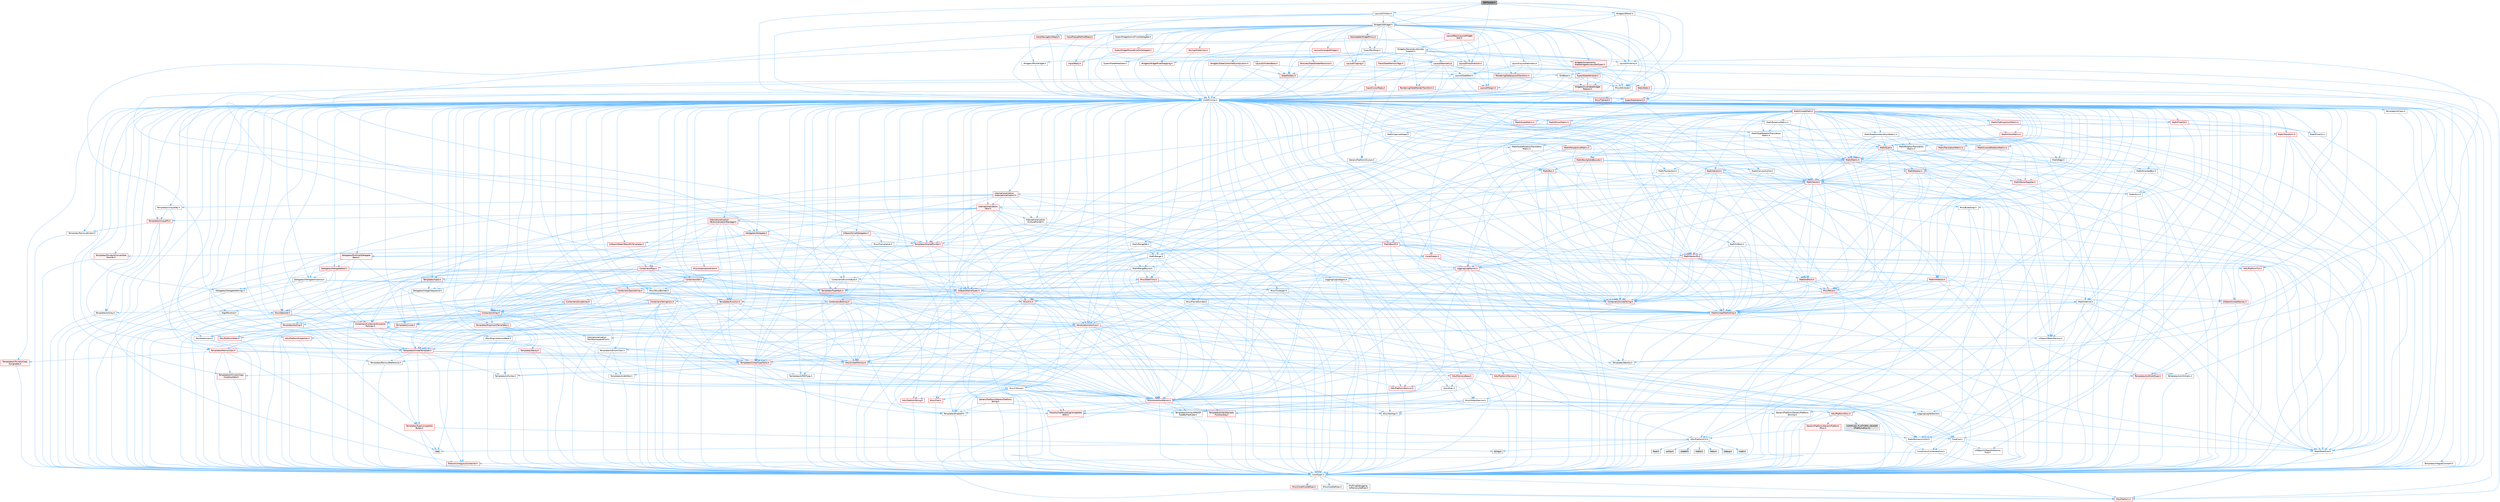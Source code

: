 digraph "SDPIScaler.h"
{
 // INTERACTIVE_SVG=YES
 // LATEX_PDF_SIZE
  bgcolor="transparent";
  edge [fontname=Helvetica,fontsize=10,labelfontname=Helvetica,labelfontsize=10];
  node [fontname=Helvetica,fontsize=10,shape=box,height=0.2,width=0.4];
  Node1 [id="Node000001",label="SDPIScaler.h",height=0.2,width=0.4,color="gray40", fillcolor="grey60", style="filled", fontcolor="black",tooltip=" "];
  Node1 -> Node2 [id="edge1_Node000001_Node000002",color="steelblue1",style="solid",tooltip=" "];
  Node2 [id="Node000002",label="CoreMinimal.h",height=0.2,width=0.4,color="grey40", fillcolor="white", style="filled",URL="$d7/d67/CoreMinimal_8h.html",tooltip=" "];
  Node2 -> Node3 [id="edge2_Node000002_Node000003",color="steelblue1",style="solid",tooltip=" "];
  Node3 [id="Node000003",label="CoreTypes.h",height=0.2,width=0.4,color="grey40", fillcolor="white", style="filled",URL="$dc/dec/CoreTypes_8h.html",tooltip=" "];
  Node3 -> Node4 [id="edge3_Node000003_Node000004",color="steelblue1",style="solid",tooltip=" "];
  Node4 [id="Node000004",label="HAL/Platform.h",height=0.2,width=0.4,color="red", fillcolor="#FFF0F0", style="filled",URL="$d9/dd0/Platform_8h.html",tooltip=" "];
  Node3 -> Node14 [id="edge4_Node000003_Node000014",color="steelblue1",style="solid",tooltip=" "];
  Node14 [id="Node000014",label="ProfilingDebugging\l/UMemoryDefines.h",height=0.2,width=0.4,color="grey40", fillcolor="white", style="filled",URL="$d2/da2/UMemoryDefines_8h.html",tooltip=" "];
  Node3 -> Node15 [id="edge5_Node000003_Node000015",color="steelblue1",style="solid",tooltip=" "];
  Node15 [id="Node000015",label="Misc/CoreMiscDefines.h",height=0.2,width=0.4,color="red", fillcolor="#FFF0F0", style="filled",URL="$da/d38/CoreMiscDefines_8h.html",tooltip=" "];
  Node15 -> Node4 [id="edge6_Node000015_Node000004",color="steelblue1",style="solid",tooltip=" "];
  Node3 -> Node16 [id="edge7_Node000003_Node000016",color="steelblue1",style="solid",tooltip=" "];
  Node16 [id="Node000016",label="Misc/CoreDefines.h",height=0.2,width=0.4,color="grey40", fillcolor="white", style="filled",URL="$d3/dd2/CoreDefines_8h.html",tooltip=" "];
  Node2 -> Node17 [id="edge8_Node000002_Node000017",color="steelblue1",style="solid",tooltip=" "];
  Node17 [id="Node000017",label="CoreFwd.h",height=0.2,width=0.4,color="grey40", fillcolor="white", style="filled",URL="$d1/d1e/CoreFwd_8h.html",tooltip=" "];
  Node17 -> Node3 [id="edge9_Node000017_Node000003",color="steelblue1",style="solid",tooltip=" "];
  Node17 -> Node18 [id="edge10_Node000017_Node000018",color="steelblue1",style="solid",tooltip=" "];
  Node18 [id="Node000018",label="Containers/ContainersFwd.h",height=0.2,width=0.4,color="grey40", fillcolor="white", style="filled",URL="$d4/d0a/ContainersFwd_8h.html",tooltip=" "];
  Node18 -> Node4 [id="edge11_Node000018_Node000004",color="steelblue1",style="solid",tooltip=" "];
  Node18 -> Node3 [id="edge12_Node000018_Node000003",color="steelblue1",style="solid",tooltip=" "];
  Node18 -> Node19 [id="edge13_Node000018_Node000019",color="steelblue1",style="solid",tooltip=" "];
  Node19 [id="Node000019",label="Traits/IsContiguousContainer.h",height=0.2,width=0.4,color="red", fillcolor="#FFF0F0", style="filled",URL="$d5/d3c/IsContiguousContainer_8h.html",tooltip=" "];
  Node19 -> Node3 [id="edge14_Node000019_Node000003",color="steelblue1",style="solid",tooltip=" "];
  Node17 -> Node22 [id="edge15_Node000017_Node000022",color="steelblue1",style="solid",tooltip=" "];
  Node22 [id="Node000022",label="Math/MathFwd.h",height=0.2,width=0.4,color="grey40", fillcolor="white", style="filled",URL="$d2/d10/MathFwd_8h.html",tooltip=" "];
  Node22 -> Node4 [id="edge16_Node000022_Node000004",color="steelblue1",style="solid",tooltip=" "];
  Node17 -> Node23 [id="edge17_Node000017_Node000023",color="steelblue1",style="solid",tooltip=" "];
  Node23 [id="Node000023",label="UObject/UObjectHierarchy\lFwd.h",height=0.2,width=0.4,color="grey40", fillcolor="white", style="filled",URL="$d3/d13/UObjectHierarchyFwd_8h.html",tooltip=" "];
  Node2 -> Node23 [id="edge18_Node000002_Node000023",color="steelblue1",style="solid",tooltip=" "];
  Node2 -> Node18 [id="edge19_Node000002_Node000018",color="steelblue1",style="solid",tooltip=" "];
  Node2 -> Node24 [id="edge20_Node000002_Node000024",color="steelblue1",style="solid",tooltip=" "];
  Node24 [id="Node000024",label="Misc/VarArgs.h",height=0.2,width=0.4,color="grey40", fillcolor="white", style="filled",URL="$d5/d6f/VarArgs_8h.html",tooltip=" "];
  Node24 -> Node3 [id="edge21_Node000024_Node000003",color="steelblue1",style="solid",tooltip=" "];
  Node2 -> Node25 [id="edge22_Node000002_Node000025",color="steelblue1",style="solid",tooltip=" "];
  Node25 [id="Node000025",label="Logging/LogVerbosity.h",height=0.2,width=0.4,color="grey40", fillcolor="white", style="filled",URL="$d2/d8f/LogVerbosity_8h.html",tooltip=" "];
  Node25 -> Node3 [id="edge23_Node000025_Node000003",color="steelblue1",style="solid",tooltip=" "];
  Node2 -> Node26 [id="edge24_Node000002_Node000026",color="steelblue1",style="solid",tooltip=" "];
  Node26 [id="Node000026",label="Misc/OutputDevice.h",height=0.2,width=0.4,color="grey40", fillcolor="white", style="filled",URL="$d7/d32/OutputDevice_8h.html",tooltip=" "];
  Node26 -> Node17 [id="edge25_Node000026_Node000017",color="steelblue1",style="solid",tooltip=" "];
  Node26 -> Node3 [id="edge26_Node000026_Node000003",color="steelblue1",style="solid",tooltip=" "];
  Node26 -> Node25 [id="edge27_Node000026_Node000025",color="steelblue1",style="solid",tooltip=" "];
  Node26 -> Node24 [id="edge28_Node000026_Node000024",color="steelblue1",style="solid",tooltip=" "];
  Node26 -> Node27 [id="edge29_Node000026_Node000027",color="steelblue1",style="solid",tooltip=" "];
  Node27 [id="Node000027",label="Templates/IsArrayOrRefOf\lTypeByPredicate.h",height=0.2,width=0.4,color="grey40", fillcolor="white", style="filled",URL="$d6/da1/IsArrayOrRefOfTypeByPredicate_8h.html",tooltip=" "];
  Node27 -> Node3 [id="edge30_Node000027_Node000003",color="steelblue1",style="solid",tooltip=" "];
  Node26 -> Node28 [id="edge31_Node000026_Node000028",color="steelblue1",style="solid",tooltip=" "];
  Node28 [id="Node000028",label="Templates/IsValidVariadic\lFunctionArg.h",height=0.2,width=0.4,color="red", fillcolor="#FFF0F0", style="filled",URL="$d0/dc8/IsValidVariadicFunctionArg_8h.html",tooltip=" "];
  Node28 -> Node3 [id="edge32_Node000028_Node000003",color="steelblue1",style="solid",tooltip=" "];
  Node26 -> Node30 [id="edge33_Node000026_Node000030",color="steelblue1",style="solid",tooltip=" "];
  Node30 [id="Node000030",label="Traits/IsCharEncodingCompatible\lWith.h",height=0.2,width=0.4,color="red", fillcolor="#FFF0F0", style="filled",URL="$df/dd1/IsCharEncodingCompatibleWith_8h.html",tooltip=" "];
  Node2 -> Node32 [id="edge34_Node000002_Node000032",color="steelblue1",style="solid",tooltip=" "];
  Node32 [id="Node000032",label="HAL/PlatformCrt.h",height=0.2,width=0.4,color="grey40", fillcolor="white", style="filled",URL="$d8/d75/PlatformCrt_8h.html",tooltip=" "];
  Node32 -> Node33 [id="edge35_Node000032_Node000033",color="steelblue1",style="solid",tooltip=" "];
  Node33 [id="Node000033",label="new",height=0.2,width=0.4,color="grey60", fillcolor="#E0E0E0", style="filled",tooltip=" "];
  Node32 -> Node34 [id="edge36_Node000032_Node000034",color="steelblue1",style="solid",tooltip=" "];
  Node34 [id="Node000034",label="wchar.h",height=0.2,width=0.4,color="grey60", fillcolor="#E0E0E0", style="filled",tooltip=" "];
  Node32 -> Node35 [id="edge37_Node000032_Node000035",color="steelblue1",style="solid",tooltip=" "];
  Node35 [id="Node000035",label="stddef.h",height=0.2,width=0.4,color="grey60", fillcolor="#E0E0E0", style="filled",tooltip=" "];
  Node32 -> Node36 [id="edge38_Node000032_Node000036",color="steelblue1",style="solid",tooltip=" "];
  Node36 [id="Node000036",label="stdlib.h",height=0.2,width=0.4,color="grey60", fillcolor="#E0E0E0", style="filled",tooltip=" "];
  Node32 -> Node37 [id="edge39_Node000032_Node000037",color="steelblue1",style="solid",tooltip=" "];
  Node37 [id="Node000037",label="stdio.h",height=0.2,width=0.4,color="grey60", fillcolor="#E0E0E0", style="filled",tooltip=" "];
  Node32 -> Node38 [id="edge40_Node000032_Node000038",color="steelblue1",style="solid",tooltip=" "];
  Node38 [id="Node000038",label="stdarg.h",height=0.2,width=0.4,color="grey60", fillcolor="#E0E0E0", style="filled",tooltip=" "];
  Node32 -> Node39 [id="edge41_Node000032_Node000039",color="steelblue1",style="solid",tooltip=" "];
  Node39 [id="Node000039",label="math.h",height=0.2,width=0.4,color="grey60", fillcolor="#E0E0E0", style="filled",tooltip=" "];
  Node32 -> Node40 [id="edge42_Node000032_Node000040",color="steelblue1",style="solid",tooltip=" "];
  Node40 [id="Node000040",label="float.h",height=0.2,width=0.4,color="grey60", fillcolor="#E0E0E0", style="filled",tooltip=" "];
  Node32 -> Node41 [id="edge43_Node000032_Node000041",color="steelblue1",style="solid",tooltip=" "];
  Node41 [id="Node000041",label="string.h",height=0.2,width=0.4,color="grey60", fillcolor="#E0E0E0", style="filled",tooltip=" "];
  Node2 -> Node42 [id="edge44_Node000002_Node000042",color="steelblue1",style="solid",tooltip=" "];
  Node42 [id="Node000042",label="HAL/PlatformMisc.h",height=0.2,width=0.4,color="red", fillcolor="#FFF0F0", style="filled",URL="$d0/df5/PlatformMisc_8h.html",tooltip=" "];
  Node42 -> Node3 [id="edge45_Node000042_Node000003",color="steelblue1",style="solid",tooltip=" "];
  Node42 -> Node43 [id="edge46_Node000042_Node000043",color="steelblue1",style="solid",tooltip=" "];
  Node43 [id="Node000043",label="GenericPlatform/GenericPlatform\lMisc.h",height=0.2,width=0.4,color="red", fillcolor="#FFF0F0", style="filled",URL="$db/d9a/GenericPlatformMisc_8h.html",tooltip=" "];
  Node43 -> Node17 [id="edge47_Node000043_Node000017",color="steelblue1",style="solid",tooltip=" "];
  Node43 -> Node3 [id="edge48_Node000043_Node000003",color="steelblue1",style="solid",tooltip=" "];
  Node43 -> Node32 [id="edge49_Node000043_Node000032",color="steelblue1",style="solid",tooltip=" "];
  Node43 -> Node47 [id="edge50_Node000043_Node000047",color="steelblue1",style="solid",tooltip=" "];
  Node47 [id="Node000047",label="Math/NumericLimits.h",height=0.2,width=0.4,color="grey40", fillcolor="white", style="filled",URL="$df/d1b/NumericLimits_8h.html",tooltip=" "];
  Node47 -> Node3 [id="edge51_Node000047_Node000003",color="steelblue1",style="solid",tooltip=" "];
  Node42 -> Node52 [id="edge52_Node000042_Node000052",color="steelblue1",style="solid",tooltip=" "];
  Node52 [id="Node000052",label="COMPILED_PLATFORM_HEADER\l(PlatformMisc.h)",height=0.2,width=0.4,color="grey60", fillcolor="#E0E0E0", style="filled",tooltip=" "];
  Node2 -> Node61 [id="edge53_Node000002_Node000061",color="steelblue1",style="solid",tooltip=" "];
  Node61 [id="Node000061",label="Misc/AssertionMacros.h",height=0.2,width=0.4,color="red", fillcolor="#FFF0F0", style="filled",URL="$d0/dfa/AssertionMacros_8h.html",tooltip=" "];
  Node61 -> Node3 [id="edge54_Node000061_Node000003",color="steelblue1",style="solid",tooltip=" "];
  Node61 -> Node4 [id="edge55_Node000061_Node000004",color="steelblue1",style="solid",tooltip=" "];
  Node61 -> Node42 [id="edge56_Node000061_Node000042",color="steelblue1",style="solid",tooltip=" "];
  Node61 -> Node62 [id="edge57_Node000061_Node000062",color="steelblue1",style="solid",tooltip=" "];
  Node62 [id="Node000062",label="Templates/EnableIf.h",height=0.2,width=0.4,color="grey40", fillcolor="white", style="filled",URL="$d7/d60/EnableIf_8h.html",tooltip=" "];
  Node62 -> Node3 [id="edge58_Node000062_Node000003",color="steelblue1",style="solid",tooltip=" "];
  Node61 -> Node27 [id="edge59_Node000061_Node000027",color="steelblue1",style="solid",tooltip=" "];
  Node61 -> Node28 [id="edge60_Node000061_Node000028",color="steelblue1",style="solid",tooltip=" "];
  Node61 -> Node30 [id="edge61_Node000061_Node000030",color="steelblue1",style="solid",tooltip=" "];
  Node61 -> Node24 [id="edge62_Node000061_Node000024",color="steelblue1",style="solid",tooltip=" "];
  Node2 -> Node70 [id="edge63_Node000002_Node000070",color="steelblue1",style="solid",tooltip=" "];
  Node70 [id="Node000070",label="Templates/IsPointer.h",height=0.2,width=0.4,color="grey40", fillcolor="white", style="filled",URL="$d7/d05/IsPointer_8h.html",tooltip=" "];
  Node70 -> Node3 [id="edge64_Node000070_Node000003",color="steelblue1",style="solid",tooltip=" "];
  Node2 -> Node71 [id="edge65_Node000002_Node000071",color="steelblue1",style="solid",tooltip=" "];
  Node71 [id="Node000071",label="HAL/PlatformMemory.h",height=0.2,width=0.4,color="red", fillcolor="#FFF0F0", style="filled",URL="$de/d68/PlatformMemory_8h.html",tooltip=" "];
  Node71 -> Node3 [id="edge66_Node000071_Node000003",color="steelblue1",style="solid",tooltip=" "];
  Node2 -> Node54 [id="edge67_Node000002_Node000054",color="steelblue1",style="solid",tooltip=" "];
  Node54 [id="Node000054",label="HAL/PlatformAtomics.h",height=0.2,width=0.4,color="red", fillcolor="#FFF0F0", style="filled",URL="$d3/d36/PlatformAtomics_8h.html",tooltip=" "];
  Node54 -> Node3 [id="edge68_Node000054_Node000003",color="steelblue1",style="solid",tooltip=" "];
  Node2 -> Node76 [id="edge69_Node000002_Node000076",color="steelblue1",style="solid",tooltip=" "];
  Node76 [id="Node000076",label="Misc/Exec.h",height=0.2,width=0.4,color="grey40", fillcolor="white", style="filled",URL="$de/ddb/Exec_8h.html",tooltip=" "];
  Node76 -> Node3 [id="edge70_Node000076_Node000003",color="steelblue1",style="solid",tooltip=" "];
  Node76 -> Node61 [id="edge71_Node000076_Node000061",color="steelblue1",style="solid",tooltip=" "];
  Node2 -> Node77 [id="edge72_Node000002_Node000077",color="steelblue1",style="solid",tooltip=" "];
  Node77 [id="Node000077",label="HAL/MemoryBase.h",height=0.2,width=0.4,color="red", fillcolor="#FFF0F0", style="filled",URL="$d6/d9f/MemoryBase_8h.html",tooltip=" "];
  Node77 -> Node3 [id="edge73_Node000077_Node000003",color="steelblue1",style="solid",tooltip=" "];
  Node77 -> Node54 [id="edge74_Node000077_Node000054",color="steelblue1",style="solid",tooltip=" "];
  Node77 -> Node32 [id="edge75_Node000077_Node000032",color="steelblue1",style="solid",tooltip=" "];
  Node77 -> Node76 [id="edge76_Node000077_Node000076",color="steelblue1",style="solid",tooltip=" "];
  Node77 -> Node26 [id="edge77_Node000077_Node000026",color="steelblue1",style="solid",tooltip=" "];
  Node2 -> Node87 [id="edge78_Node000002_Node000087",color="steelblue1",style="solid",tooltip=" "];
  Node87 [id="Node000087",label="HAL/UnrealMemory.h",height=0.2,width=0.4,color="red", fillcolor="#FFF0F0", style="filled",URL="$d9/d96/UnrealMemory_8h.html",tooltip=" "];
  Node87 -> Node3 [id="edge79_Node000087_Node000003",color="steelblue1",style="solid",tooltip=" "];
  Node87 -> Node77 [id="edge80_Node000087_Node000077",color="steelblue1",style="solid",tooltip=" "];
  Node87 -> Node71 [id="edge81_Node000087_Node000071",color="steelblue1",style="solid",tooltip=" "];
  Node87 -> Node70 [id="edge82_Node000087_Node000070",color="steelblue1",style="solid",tooltip=" "];
  Node2 -> Node89 [id="edge83_Node000002_Node000089",color="steelblue1",style="solid",tooltip=" "];
  Node89 [id="Node000089",label="Templates/IsArithmetic.h",height=0.2,width=0.4,color="grey40", fillcolor="white", style="filled",URL="$d2/d5d/IsArithmetic_8h.html",tooltip=" "];
  Node89 -> Node3 [id="edge84_Node000089_Node000003",color="steelblue1",style="solid",tooltip=" "];
  Node2 -> Node83 [id="edge85_Node000002_Node000083",color="steelblue1",style="solid",tooltip=" "];
  Node83 [id="Node000083",label="Templates/AndOrNot.h",height=0.2,width=0.4,color="grey40", fillcolor="white", style="filled",URL="$db/d0a/AndOrNot_8h.html",tooltip=" "];
  Node83 -> Node3 [id="edge86_Node000083_Node000003",color="steelblue1",style="solid",tooltip=" "];
  Node2 -> Node90 [id="edge87_Node000002_Node000090",color="steelblue1",style="solid",tooltip=" "];
  Node90 [id="Node000090",label="Templates/IsPODType.h",height=0.2,width=0.4,color="grey40", fillcolor="white", style="filled",URL="$d7/db1/IsPODType_8h.html",tooltip=" "];
  Node90 -> Node3 [id="edge88_Node000090_Node000003",color="steelblue1",style="solid",tooltip=" "];
  Node2 -> Node91 [id="edge89_Node000002_Node000091",color="steelblue1",style="solid",tooltip=" "];
  Node91 [id="Node000091",label="Templates/IsUECoreType.h",height=0.2,width=0.4,color="red", fillcolor="#FFF0F0", style="filled",URL="$d1/db8/IsUECoreType_8h.html",tooltip=" "];
  Node91 -> Node3 [id="edge90_Node000091_Node000003",color="steelblue1",style="solid",tooltip=" "];
  Node2 -> Node84 [id="edge91_Node000002_Node000084",color="steelblue1",style="solid",tooltip=" "];
  Node84 [id="Node000084",label="Templates/IsTriviallyCopy\lConstructible.h",height=0.2,width=0.4,color="red", fillcolor="#FFF0F0", style="filled",URL="$d3/d78/IsTriviallyCopyConstructible_8h.html",tooltip=" "];
  Node84 -> Node3 [id="edge92_Node000084_Node000003",color="steelblue1",style="solid",tooltip=" "];
  Node2 -> Node92 [id="edge93_Node000002_Node000092",color="steelblue1",style="solid",tooltip=" "];
  Node92 [id="Node000092",label="Templates/UnrealTypeTraits.h",height=0.2,width=0.4,color="red", fillcolor="#FFF0F0", style="filled",URL="$d2/d2d/UnrealTypeTraits_8h.html",tooltip=" "];
  Node92 -> Node3 [id="edge94_Node000092_Node000003",color="steelblue1",style="solid",tooltip=" "];
  Node92 -> Node70 [id="edge95_Node000092_Node000070",color="steelblue1",style="solid",tooltip=" "];
  Node92 -> Node61 [id="edge96_Node000092_Node000061",color="steelblue1",style="solid",tooltip=" "];
  Node92 -> Node83 [id="edge97_Node000092_Node000083",color="steelblue1",style="solid",tooltip=" "];
  Node92 -> Node62 [id="edge98_Node000092_Node000062",color="steelblue1",style="solid",tooltip=" "];
  Node92 -> Node89 [id="edge99_Node000092_Node000089",color="steelblue1",style="solid",tooltip=" "];
  Node92 -> Node90 [id="edge100_Node000092_Node000090",color="steelblue1",style="solid",tooltip=" "];
  Node92 -> Node91 [id="edge101_Node000092_Node000091",color="steelblue1",style="solid",tooltip=" "];
  Node92 -> Node84 [id="edge102_Node000092_Node000084",color="steelblue1",style="solid",tooltip=" "];
  Node2 -> Node62 [id="edge103_Node000002_Node000062",color="steelblue1",style="solid",tooltip=" "];
  Node2 -> Node94 [id="edge104_Node000002_Node000094",color="steelblue1",style="solid",tooltip=" "];
  Node94 [id="Node000094",label="Templates/RemoveReference.h",height=0.2,width=0.4,color="grey40", fillcolor="white", style="filled",URL="$da/dbe/RemoveReference_8h.html",tooltip=" "];
  Node94 -> Node3 [id="edge105_Node000094_Node000003",color="steelblue1",style="solid",tooltip=" "];
  Node2 -> Node95 [id="edge106_Node000002_Node000095",color="steelblue1",style="solid",tooltip=" "];
  Node95 [id="Node000095",label="Templates/IntegralConstant.h",height=0.2,width=0.4,color="grey40", fillcolor="white", style="filled",URL="$db/d1b/IntegralConstant_8h.html",tooltip=" "];
  Node95 -> Node3 [id="edge107_Node000095_Node000003",color="steelblue1",style="solid",tooltip=" "];
  Node2 -> Node96 [id="edge108_Node000002_Node000096",color="steelblue1",style="solid",tooltip=" "];
  Node96 [id="Node000096",label="Templates/IsClass.h",height=0.2,width=0.4,color="grey40", fillcolor="white", style="filled",URL="$db/dcb/IsClass_8h.html",tooltip=" "];
  Node96 -> Node3 [id="edge109_Node000096_Node000003",color="steelblue1",style="solid",tooltip=" "];
  Node2 -> Node97 [id="edge110_Node000002_Node000097",color="steelblue1",style="solid",tooltip=" "];
  Node97 [id="Node000097",label="Templates/TypeCompatible\lBytes.h",height=0.2,width=0.4,color="red", fillcolor="#FFF0F0", style="filled",URL="$df/d0a/TypeCompatibleBytes_8h.html",tooltip=" "];
  Node97 -> Node3 [id="edge111_Node000097_Node000003",color="steelblue1",style="solid",tooltip=" "];
  Node97 -> Node41 [id="edge112_Node000097_Node000041",color="steelblue1",style="solid",tooltip=" "];
  Node97 -> Node33 [id="edge113_Node000097_Node000033",color="steelblue1",style="solid",tooltip=" "];
  Node2 -> Node19 [id="edge114_Node000002_Node000019",color="steelblue1",style="solid",tooltip=" "];
  Node2 -> Node98 [id="edge115_Node000002_Node000098",color="steelblue1",style="solid",tooltip=" "];
  Node98 [id="Node000098",label="Templates/UnrealTemplate.h",height=0.2,width=0.4,color="red", fillcolor="#FFF0F0", style="filled",URL="$d4/d24/UnrealTemplate_8h.html",tooltip=" "];
  Node98 -> Node3 [id="edge116_Node000098_Node000003",color="steelblue1",style="solid",tooltip=" "];
  Node98 -> Node70 [id="edge117_Node000098_Node000070",color="steelblue1",style="solid",tooltip=" "];
  Node98 -> Node87 [id="edge118_Node000098_Node000087",color="steelblue1",style="solid",tooltip=" "];
  Node98 -> Node92 [id="edge119_Node000098_Node000092",color="steelblue1",style="solid",tooltip=" "];
  Node98 -> Node94 [id="edge120_Node000098_Node000094",color="steelblue1",style="solid",tooltip=" "];
  Node98 -> Node97 [id="edge121_Node000098_Node000097",color="steelblue1",style="solid",tooltip=" "];
  Node98 -> Node65 [id="edge122_Node000098_Node000065",color="steelblue1",style="solid",tooltip=" "];
  Node65 [id="Node000065",label="Templates/Identity.h",height=0.2,width=0.4,color="grey40", fillcolor="white", style="filled",URL="$d0/dd5/Identity_8h.html",tooltip=" "];
  Node98 -> Node19 [id="edge123_Node000098_Node000019",color="steelblue1",style="solid",tooltip=" "];
  Node2 -> Node47 [id="edge124_Node000002_Node000047",color="steelblue1",style="solid",tooltip=" "];
  Node2 -> Node102 [id="edge125_Node000002_Node000102",color="steelblue1",style="solid",tooltip=" "];
  Node102 [id="Node000102",label="HAL/PlatformMath.h",height=0.2,width=0.4,color="red", fillcolor="#FFF0F0", style="filled",URL="$dc/d53/PlatformMath_8h.html",tooltip=" "];
  Node102 -> Node3 [id="edge126_Node000102_Node000003",color="steelblue1",style="solid",tooltip=" "];
  Node2 -> Node85 [id="edge127_Node000002_Node000085",color="steelblue1",style="solid",tooltip=" "];
  Node85 [id="Node000085",label="Templates/IsTriviallyCopy\lAssignable.h",height=0.2,width=0.4,color="red", fillcolor="#FFF0F0", style="filled",URL="$d2/df2/IsTriviallyCopyAssignable_8h.html",tooltip=" "];
  Node85 -> Node3 [id="edge128_Node000085_Node000003",color="steelblue1",style="solid",tooltip=" "];
  Node2 -> Node110 [id="edge129_Node000002_Node000110",color="steelblue1",style="solid",tooltip=" "];
  Node110 [id="Node000110",label="Templates/MemoryOps.h",height=0.2,width=0.4,color="red", fillcolor="#FFF0F0", style="filled",URL="$db/dea/MemoryOps_8h.html",tooltip=" "];
  Node110 -> Node3 [id="edge130_Node000110_Node000003",color="steelblue1",style="solid",tooltip=" "];
  Node110 -> Node87 [id="edge131_Node000110_Node000087",color="steelblue1",style="solid",tooltip=" "];
  Node110 -> Node85 [id="edge132_Node000110_Node000085",color="steelblue1",style="solid",tooltip=" "];
  Node110 -> Node84 [id="edge133_Node000110_Node000084",color="steelblue1",style="solid",tooltip=" "];
  Node110 -> Node92 [id="edge134_Node000110_Node000092",color="steelblue1",style="solid",tooltip=" "];
  Node110 -> Node33 [id="edge135_Node000110_Node000033",color="steelblue1",style="solid",tooltip=" "];
  Node2 -> Node111 [id="edge136_Node000002_Node000111",color="steelblue1",style="solid",tooltip=" "];
  Node111 [id="Node000111",label="Containers/ContainerAllocation\lPolicies.h",height=0.2,width=0.4,color="red", fillcolor="#FFF0F0", style="filled",URL="$d7/dff/ContainerAllocationPolicies_8h.html",tooltip=" "];
  Node111 -> Node3 [id="edge137_Node000111_Node000003",color="steelblue1",style="solid",tooltip=" "];
  Node111 -> Node111 [id="edge138_Node000111_Node000111",color="steelblue1",style="solid",tooltip=" "];
  Node111 -> Node102 [id="edge139_Node000111_Node000102",color="steelblue1",style="solid",tooltip=" "];
  Node111 -> Node87 [id="edge140_Node000111_Node000087",color="steelblue1",style="solid",tooltip=" "];
  Node111 -> Node47 [id="edge141_Node000111_Node000047",color="steelblue1",style="solid",tooltip=" "];
  Node111 -> Node61 [id="edge142_Node000111_Node000061",color="steelblue1",style="solid",tooltip=" "];
  Node111 -> Node110 [id="edge143_Node000111_Node000110",color="steelblue1",style="solid",tooltip=" "];
  Node111 -> Node97 [id="edge144_Node000111_Node000097",color="steelblue1",style="solid",tooltip=" "];
  Node2 -> Node114 [id="edge145_Node000002_Node000114",color="steelblue1",style="solid",tooltip=" "];
  Node114 [id="Node000114",label="Templates/IsEnumClass.h",height=0.2,width=0.4,color="grey40", fillcolor="white", style="filled",URL="$d7/d15/IsEnumClass_8h.html",tooltip=" "];
  Node114 -> Node3 [id="edge146_Node000114_Node000003",color="steelblue1",style="solid",tooltip=" "];
  Node114 -> Node83 [id="edge147_Node000114_Node000083",color="steelblue1",style="solid",tooltip=" "];
  Node2 -> Node115 [id="edge148_Node000002_Node000115",color="steelblue1",style="solid",tooltip=" "];
  Node115 [id="Node000115",label="HAL/PlatformProperties.h",height=0.2,width=0.4,color="red", fillcolor="#FFF0F0", style="filled",URL="$d9/db0/PlatformProperties_8h.html",tooltip=" "];
  Node115 -> Node3 [id="edge149_Node000115_Node000003",color="steelblue1",style="solid",tooltip=" "];
  Node2 -> Node118 [id="edge150_Node000002_Node000118",color="steelblue1",style="solid",tooltip=" "];
  Node118 [id="Node000118",label="Misc/EngineVersionBase.h",height=0.2,width=0.4,color="grey40", fillcolor="white", style="filled",URL="$d5/d2b/EngineVersionBase_8h.html",tooltip=" "];
  Node118 -> Node3 [id="edge151_Node000118_Node000003",color="steelblue1",style="solid",tooltip=" "];
  Node2 -> Node119 [id="edge152_Node000002_Node000119",color="steelblue1",style="solid",tooltip=" "];
  Node119 [id="Node000119",label="Internationalization\l/TextNamespaceFwd.h",height=0.2,width=0.4,color="grey40", fillcolor="white", style="filled",URL="$d8/d97/TextNamespaceFwd_8h.html",tooltip=" "];
  Node119 -> Node3 [id="edge153_Node000119_Node000003",color="steelblue1",style="solid",tooltip=" "];
  Node2 -> Node120 [id="edge154_Node000002_Node000120",color="steelblue1",style="solid",tooltip=" "];
  Node120 [id="Node000120",label="Serialization/Archive.h",height=0.2,width=0.4,color="red", fillcolor="#FFF0F0", style="filled",URL="$d7/d3b/Archive_8h.html",tooltip=" "];
  Node120 -> Node17 [id="edge155_Node000120_Node000017",color="steelblue1",style="solid",tooltip=" "];
  Node120 -> Node3 [id="edge156_Node000120_Node000003",color="steelblue1",style="solid",tooltip=" "];
  Node120 -> Node115 [id="edge157_Node000120_Node000115",color="steelblue1",style="solid",tooltip=" "];
  Node120 -> Node119 [id="edge158_Node000120_Node000119",color="steelblue1",style="solid",tooltip=" "];
  Node120 -> Node22 [id="edge159_Node000120_Node000022",color="steelblue1",style="solid",tooltip=" "];
  Node120 -> Node61 [id="edge160_Node000120_Node000061",color="steelblue1",style="solid",tooltip=" "];
  Node120 -> Node118 [id="edge161_Node000120_Node000118",color="steelblue1",style="solid",tooltip=" "];
  Node120 -> Node24 [id="edge162_Node000120_Node000024",color="steelblue1",style="solid",tooltip=" "];
  Node120 -> Node62 [id="edge163_Node000120_Node000062",color="steelblue1",style="solid",tooltip=" "];
  Node120 -> Node27 [id="edge164_Node000120_Node000027",color="steelblue1",style="solid",tooltip=" "];
  Node120 -> Node114 [id="edge165_Node000120_Node000114",color="steelblue1",style="solid",tooltip=" "];
  Node120 -> Node28 [id="edge166_Node000120_Node000028",color="steelblue1",style="solid",tooltip=" "];
  Node120 -> Node98 [id="edge167_Node000120_Node000098",color="steelblue1",style="solid",tooltip=" "];
  Node120 -> Node30 [id="edge168_Node000120_Node000030",color="steelblue1",style="solid",tooltip=" "];
  Node120 -> Node123 [id="edge169_Node000120_Node000123",color="steelblue1",style="solid",tooltip=" "];
  Node123 [id="Node000123",label="UObject/ObjectVersion.h",height=0.2,width=0.4,color="grey40", fillcolor="white", style="filled",URL="$da/d63/ObjectVersion_8h.html",tooltip=" "];
  Node123 -> Node3 [id="edge170_Node000123_Node000003",color="steelblue1",style="solid",tooltip=" "];
  Node2 -> Node124 [id="edge171_Node000002_Node000124",color="steelblue1",style="solid",tooltip=" "];
  Node124 [id="Node000124",label="Templates/Less.h",height=0.2,width=0.4,color="grey40", fillcolor="white", style="filled",URL="$de/dc8/Less_8h.html",tooltip=" "];
  Node124 -> Node3 [id="edge172_Node000124_Node000003",color="steelblue1",style="solid",tooltip=" "];
  Node124 -> Node98 [id="edge173_Node000124_Node000098",color="steelblue1",style="solid",tooltip=" "];
  Node2 -> Node125 [id="edge174_Node000002_Node000125",color="steelblue1",style="solid",tooltip=" "];
  Node125 [id="Node000125",label="Templates/Sorting.h",height=0.2,width=0.4,color="red", fillcolor="#FFF0F0", style="filled",URL="$d3/d9e/Sorting_8h.html",tooltip=" "];
  Node125 -> Node3 [id="edge175_Node000125_Node000003",color="steelblue1",style="solid",tooltip=" "];
  Node125 -> Node102 [id="edge176_Node000125_Node000102",color="steelblue1",style="solid",tooltip=" "];
  Node125 -> Node124 [id="edge177_Node000125_Node000124",color="steelblue1",style="solid",tooltip=" "];
  Node2 -> Node136 [id="edge178_Node000002_Node000136",color="steelblue1",style="solid",tooltip=" "];
  Node136 [id="Node000136",label="Misc/Char.h",height=0.2,width=0.4,color="red", fillcolor="#FFF0F0", style="filled",URL="$d0/d58/Char_8h.html",tooltip=" "];
  Node136 -> Node3 [id="edge179_Node000136_Node000003",color="steelblue1",style="solid",tooltip=" "];
  Node2 -> Node139 [id="edge180_Node000002_Node000139",color="steelblue1",style="solid",tooltip=" "];
  Node139 [id="Node000139",label="GenericPlatform/GenericPlatform\lStricmp.h",height=0.2,width=0.4,color="grey40", fillcolor="white", style="filled",URL="$d2/d86/GenericPlatformStricmp_8h.html",tooltip=" "];
  Node139 -> Node3 [id="edge181_Node000139_Node000003",color="steelblue1",style="solid",tooltip=" "];
  Node2 -> Node140 [id="edge182_Node000002_Node000140",color="steelblue1",style="solid",tooltip=" "];
  Node140 [id="Node000140",label="GenericPlatform/GenericPlatform\lString.h",height=0.2,width=0.4,color="red", fillcolor="#FFF0F0", style="filled",URL="$dd/d20/GenericPlatformString_8h.html",tooltip=" "];
  Node140 -> Node3 [id="edge183_Node000140_Node000003",color="steelblue1",style="solid",tooltip=" "];
  Node140 -> Node139 [id="edge184_Node000140_Node000139",color="steelblue1",style="solid",tooltip=" "];
  Node140 -> Node62 [id="edge185_Node000140_Node000062",color="steelblue1",style="solid",tooltip=" "];
  Node140 -> Node30 [id="edge186_Node000140_Node000030",color="steelblue1",style="solid",tooltip=" "];
  Node2 -> Node73 [id="edge187_Node000002_Node000073",color="steelblue1",style="solid",tooltip=" "];
  Node73 [id="Node000073",label="HAL/PlatformString.h",height=0.2,width=0.4,color="red", fillcolor="#FFF0F0", style="filled",URL="$db/db5/PlatformString_8h.html",tooltip=" "];
  Node73 -> Node3 [id="edge188_Node000073_Node000003",color="steelblue1",style="solid",tooltip=" "];
  Node2 -> Node143 [id="edge189_Node000002_Node000143",color="steelblue1",style="solid",tooltip=" "];
  Node143 [id="Node000143",label="Misc/CString.h",height=0.2,width=0.4,color="grey40", fillcolor="white", style="filled",URL="$d2/d49/CString_8h.html",tooltip=" "];
  Node143 -> Node3 [id="edge190_Node000143_Node000003",color="steelblue1",style="solid",tooltip=" "];
  Node143 -> Node32 [id="edge191_Node000143_Node000032",color="steelblue1",style="solid",tooltip=" "];
  Node143 -> Node73 [id="edge192_Node000143_Node000073",color="steelblue1",style="solid",tooltip=" "];
  Node143 -> Node61 [id="edge193_Node000143_Node000061",color="steelblue1",style="solid",tooltip=" "];
  Node143 -> Node136 [id="edge194_Node000143_Node000136",color="steelblue1",style="solid",tooltip=" "];
  Node143 -> Node24 [id="edge195_Node000143_Node000024",color="steelblue1",style="solid",tooltip=" "];
  Node143 -> Node27 [id="edge196_Node000143_Node000027",color="steelblue1",style="solid",tooltip=" "];
  Node143 -> Node28 [id="edge197_Node000143_Node000028",color="steelblue1",style="solid",tooltip=" "];
  Node143 -> Node30 [id="edge198_Node000143_Node000030",color="steelblue1",style="solid",tooltip=" "];
  Node2 -> Node144 [id="edge199_Node000002_Node000144",color="steelblue1",style="solid",tooltip=" "];
  Node144 [id="Node000144",label="Misc/Crc.h",height=0.2,width=0.4,color="red", fillcolor="#FFF0F0", style="filled",URL="$d4/dd2/Crc_8h.html",tooltip=" "];
  Node144 -> Node3 [id="edge200_Node000144_Node000003",color="steelblue1",style="solid",tooltip=" "];
  Node144 -> Node73 [id="edge201_Node000144_Node000073",color="steelblue1",style="solid",tooltip=" "];
  Node144 -> Node61 [id="edge202_Node000144_Node000061",color="steelblue1",style="solid",tooltip=" "];
  Node144 -> Node143 [id="edge203_Node000144_Node000143",color="steelblue1",style="solid",tooltip=" "];
  Node144 -> Node136 [id="edge204_Node000144_Node000136",color="steelblue1",style="solid",tooltip=" "];
  Node144 -> Node92 [id="edge205_Node000144_Node000092",color="steelblue1",style="solid",tooltip=" "];
  Node2 -> Node135 [id="edge206_Node000002_Node000135",color="steelblue1",style="solid",tooltip=" "];
  Node135 [id="Node000135",label="Math/UnrealMathUtility.h",height=0.2,width=0.4,color="red", fillcolor="#FFF0F0", style="filled",URL="$db/db8/UnrealMathUtility_8h.html",tooltip=" "];
  Node135 -> Node3 [id="edge207_Node000135_Node000003",color="steelblue1",style="solid",tooltip=" "];
  Node135 -> Node61 [id="edge208_Node000135_Node000061",color="steelblue1",style="solid",tooltip=" "];
  Node135 -> Node102 [id="edge209_Node000135_Node000102",color="steelblue1",style="solid",tooltip=" "];
  Node135 -> Node22 [id="edge210_Node000135_Node000022",color="steelblue1",style="solid",tooltip=" "];
  Node135 -> Node65 [id="edge211_Node000135_Node000065",color="steelblue1",style="solid",tooltip=" "];
  Node2 -> Node145 [id="edge212_Node000002_Node000145",color="steelblue1",style="solid",tooltip=" "];
  Node145 [id="Node000145",label="Containers/UnrealString.h",height=0.2,width=0.4,color="red", fillcolor="#FFF0F0", style="filled",URL="$d5/dba/UnrealString_8h.html",tooltip=" "];
  Node2 -> Node149 [id="edge213_Node000002_Node000149",color="steelblue1",style="solid",tooltip=" "];
  Node149 [id="Node000149",label="Containers/Array.h",height=0.2,width=0.4,color="red", fillcolor="#FFF0F0", style="filled",URL="$df/dd0/Array_8h.html",tooltip=" "];
  Node149 -> Node3 [id="edge214_Node000149_Node000003",color="steelblue1",style="solid",tooltip=" "];
  Node149 -> Node61 [id="edge215_Node000149_Node000061",color="steelblue1",style="solid",tooltip=" "];
  Node149 -> Node87 [id="edge216_Node000149_Node000087",color="steelblue1",style="solid",tooltip=" "];
  Node149 -> Node92 [id="edge217_Node000149_Node000092",color="steelblue1",style="solid",tooltip=" "];
  Node149 -> Node98 [id="edge218_Node000149_Node000098",color="steelblue1",style="solid",tooltip=" "];
  Node149 -> Node111 [id="edge219_Node000149_Node000111",color="steelblue1",style="solid",tooltip=" "];
  Node149 -> Node120 [id="edge220_Node000149_Node000120",color="steelblue1",style="solid",tooltip=" "];
  Node149 -> Node128 [id="edge221_Node000149_Node000128",color="steelblue1",style="solid",tooltip=" "];
  Node128 [id="Node000128",label="Templates/Invoke.h",height=0.2,width=0.4,color="red", fillcolor="#FFF0F0", style="filled",URL="$d7/deb/Invoke_8h.html",tooltip=" "];
  Node128 -> Node3 [id="edge222_Node000128_Node000003",color="steelblue1",style="solid",tooltip=" "];
  Node128 -> Node98 [id="edge223_Node000128_Node000098",color="steelblue1",style="solid",tooltip=" "];
  Node149 -> Node124 [id="edge224_Node000149_Node000124",color="steelblue1",style="solid",tooltip=" "];
  Node149 -> Node125 [id="edge225_Node000149_Node000125",color="steelblue1",style="solid",tooltip=" "];
  Node149 -> Node172 [id="edge226_Node000149_Node000172",color="steelblue1",style="solid",tooltip=" "];
  Node172 [id="Node000172",label="Templates/AlignmentTemplates.h",height=0.2,width=0.4,color="red", fillcolor="#FFF0F0", style="filled",URL="$dd/d32/AlignmentTemplates_8h.html",tooltip=" "];
  Node172 -> Node3 [id="edge227_Node000172_Node000003",color="steelblue1",style="solid",tooltip=" "];
  Node172 -> Node70 [id="edge228_Node000172_Node000070",color="steelblue1",style="solid",tooltip=" "];
  Node2 -> Node173 [id="edge229_Node000002_Node000173",color="steelblue1",style="solid",tooltip=" "];
  Node173 [id="Node000173",label="Misc/FrameNumber.h",height=0.2,width=0.4,color="grey40", fillcolor="white", style="filled",URL="$dd/dbd/FrameNumber_8h.html",tooltip=" "];
  Node173 -> Node3 [id="edge230_Node000173_Node000003",color="steelblue1",style="solid",tooltip=" "];
  Node173 -> Node47 [id="edge231_Node000173_Node000047",color="steelblue1",style="solid",tooltip=" "];
  Node173 -> Node135 [id="edge232_Node000173_Node000135",color="steelblue1",style="solid",tooltip=" "];
  Node173 -> Node62 [id="edge233_Node000173_Node000062",color="steelblue1",style="solid",tooltip=" "];
  Node173 -> Node92 [id="edge234_Node000173_Node000092",color="steelblue1",style="solid",tooltip=" "];
  Node2 -> Node174 [id="edge235_Node000002_Node000174",color="steelblue1",style="solid",tooltip=" "];
  Node174 [id="Node000174",label="Misc/Timespan.h",height=0.2,width=0.4,color="grey40", fillcolor="white", style="filled",URL="$da/dd9/Timespan_8h.html",tooltip=" "];
  Node174 -> Node3 [id="edge236_Node000174_Node000003",color="steelblue1",style="solid",tooltip=" "];
  Node174 -> Node175 [id="edge237_Node000174_Node000175",color="steelblue1",style="solid",tooltip=" "];
  Node175 [id="Node000175",label="Math/Interval.h",height=0.2,width=0.4,color="grey40", fillcolor="white", style="filled",URL="$d1/d55/Interval_8h.html",tooltip=" "];
  Node175 -> Node3 [id="edge238_Node000175_Node000003",color="steelblue1",style="solid",tooltip=" "];
  Node175 -> Node89 [id="edge239_Node000175_Node000089",color="steelblue1",style="solid",tooltip=" "];
  Node175 -> Node92 [id="edge240_Node000175_Node000092",color="steelblue1",style="solid",tooltip=" "];
  Node175 -> Node47 [id="edge241_Node000175_Node000047",color="steelblue1",style="solid",tooltip=" "];
  Node175 -> Node135 [id="edge242_Node000175_Node000135",color="steelblue1",style="solid",tooltip=" "];
  Node174 -> Node135 [id="edge243_Node000174_Node000135",color="steelblue1",style="solid",tooltip=" "];
  Node174 -> Node61 [id="edge244_Node000174_Node000061",color="steelblue1",style="solid",tooltip=" "];
  Node2 -> Node176 [id="edge245_Node000002_Node000176",color="steelblue1",style="solid",tooltip=" "];
  Node176 [id="Node000176",label="Containers/StringConv.h",height=0.2,width=0.4,color="red", fillcolor="#FFF0F0", style="filled",URL="$d3/ddf/StringConv_8h.html",tooltip=" "];
  Node176 -> Node3 [id="edge246_Node000176_Node000003",color="steelblue1",style="solid",tooltip=" "];
  Node176 -> Node61 [id="edge247_Node000176_Node000061",color="steelblue1",style="solid",tooltip=" "];
  Node176 -> Node111 [id="edge248_Node000176_Node000111",color="steelblue1",style="solid",tooltip=" "];
  Node176 -> Node149 [id="edge249_Node000176_Node000149",color="steelblue1",style="solid",tooltip=" "];
  Node176 -> Node143 [id="edge250_Node000176_Node000143",color="steelblue1",style="solid",tooltip=" "];
  Node176 -> Node177 [id="edge251_Node000176_Node000177",color="steelblue1",style="solid",tooltip=" "];
  Node177 [id="Node000177",label="Templates/IsArray.h",height=0.2,width=0.4,color="grey40", fillcolor="white", style="filled",URL="$d8/d8d/IsArray_8h.html",tooltip=" "];
  Node177 -> Node3 [id="edge252_Node000177_Node000003",color="steelblue1",style="solid",tooltip=" "];
  Node176 -> Node98 [id="edge253_Node000176_Node000098",color="steelblue1",style="solid",tooltip=" "];
  Node176 -> Node92 [id="edge254_Node000176_Node000092",color="steelblue1",style="solid",tooltip=" "];
  Node176 -> Node30 [id="edge255_Node000176_Node000030",color="steelblue1",style="solid",tooltip=" "];
  Node176 -> Node19 [id="edge256_Node000176_Node000019",color="steelblue1",style="solid",tooltip=" "];
  Node2 -> Node178 [id="edge257_Node000002_Node000178",color="steelblue1",style="solid",tooltip=" "];
  Node178 [id="Node000178",label="UObject/UnrealNames.h",height=0.2,width=0.4,color="red", fillcolor="#FFF0F0", style="filled",URL="$d8/db1/UnrealNames_8h.html",tooltip=" "];
  Node178 -> Node3 [id="edge258_Node000178_Node000003",color="steelblue1",style="solid",tooltip=" "];
  Node2 -> Node180 [id="edge259_Node000002_Node000180",color="steelblue1",style="solid",tooltip=" "];
  Node180 [id="Node000180",label="UObject/NameTypes.h",height=0.2,width=0.4,color="red", fillcolor="#FFF0F0", style="filled",URL="$d6/d35/NameTypes_8h.html",tooltip=" "];
  Node180 -> Node3 [id="edge260_Node000180_Node000003",color="steelblue1",style="solid",tooltip=" "];
  Node180 -> Node61 [id="edge261_Node000180_Node000061",color="steelblue1",style="solid",tooltip=" "];
  Node180 -> Node87 [id="edge262_Node000180_Node000087",color="steelblue1",style="solid",tooltip=" "];
  Node180 -> Node92 [id="edge263_Node000180_Node000092",color="steelblue1",style="solid",tooltip=" "];
  Node180 -> Node98 [id="edge264_Node000180_Node000098",color="steelblue1",style="solid",tooltip=" "];
  Node180 -> Node145 [id="edge265_Node000180_Node000145",color="steelblue1",style="solid",tooltip=" "];
  Node180 -> Node176 [id="edge266_Node000180_Node000176",color="steelblue1",style="solid",tooltip=" "];
  Node180 -> Node178 [id="edge267_Node000180_Node000178",color="steelblue1",style="solid",tooltip=" "];
  Node2 -> Node188 [id="edge268_Node000002_Node000188",color="steelblue1",style="solid",tooltip=" "];
  Node188 [id="Node000188",label="Misc/Parse.h",height=0.2,width=0.4,color="red", fillcolor="#FFF0F0", style="filled",URL="$dc/d71/Parse_8h.html",tooltip=" "];
  Node188 -> Node145 [id="edge269_Node000188_Node000145",color="steelblue1",style="solid",tooltip=" "];
  Node188 -> Node3 [id="edge270_Node000188_Node000003",color="steelblue1",style="solid",tooltip=" "];
  Node188 -> Node32 [id="edge271_Node000188_Node000032",color="steelblue1",style="solid",tooltip=" "];
  Node188 -> Node189 [id="edge272_Node000188_Node000189",color="steelblue1",style="solid",tooltip=" "];
  Node189 [id="Node000189",label="Templates/Function.h",height=0.2,width=0.4,color="red", fillcolor="#FFF0F0", style="filled",URL="$df/df5/Function_8h.html",tooltip=" "];
  Node189 -> Node3 [id="edge273_Node000189_Node000003",color="steelblue1",style="solid",tooltip=" "];
  Node189 -> Node61 [id="edge274_Node000189_Node000061",color="steelblue1",style="solid",tooltip=" "];
  Node189 -> Node87 [id="edge275_Node000189_Node000087",color="steelblue1",style="solid",tooltip=" "];
  Node189 -> Node92 [id="edge276_Node000189_Node000092",color="steelblue1",style="solid",tooltip=" "];
  Node189 -> Node128 [id="edge277_Node000189_Node000128",color="steelblue1",style="solid",tooltip=" "];
  Node189 -> Node98 [id="edge278_Node000189_Node000098",color="steelblue1",style="solid",tooltip=" "];
  Node189 -> Node135 [id="edge279_Node000189_Node000135",color="steelblue1",style="solid",tooltip=" "];
  Node189 -> Node33 [id="edge280_Node000189_Node000033",color="steelblue1",style="solid",tooltip=" "];
  Node2 -> Node172 [id="edge281_Node000002_Node000172",color="steelblue1",style="solid",tooltip=" "];
  Node2 -> Node191 [id="edge282_Node000002_Node000191",color="steelblue1",style="solid",tooltip=" "];
  Node191 [id="Node000191",label="Misc/StructBuilder.h",height=0.2,width=0.4,color="grey40", fillcolor="white", style="filled",URL="$d9/db3/StructBuilder_8h.html",tooltip=" "];
  Node191 -> Node3 [id="edge283_Node000191_Node000003",color="steelblue1",style="solid",tooltip=" "];
  Node191 -> Node135 [id="edge284_Node000191_Node000135",color="steelblue1",style="solid",tooltip=" "];
  Node191 -> Node172 [id="edge285_Node000191_Node000172",color="steelblue1",style="solid",tooltip=" "];
  Node2 -> Node104 [id="edge286_Node000002_Node000104",color="steelblue1",style="solid",tooltip=" "];
  Node104 [id="Node000104",label="Templates/Decay.h",height=0.2,width=0.4,color="red", fillcolor="#FFF0F0", style="filled",URL="$dd/d0f/Decay_8h.html",tooltip=" "];
  Node104 -> Node3 [id="edge287_Node000104_Node000003",color="steelblue1",style="solid",tooltip=" "];
  Node104 -> Node94 [id="edge288_Node000104_Node000094",color="steelblue1",style="solid",tooltip=" "];
  Node2 -> Node192 [id="edge289_Node000002_Node000192",color="steelblue1",style="solid",tooltip=" "];
  Node192 [id="Node000192",label="Templates/PointerIsConvertible\lFromTo.h",height=0.2,width=0.4,color="red", fillcolor="#FFF0F0", style="filled",URL="$d6/d65/PointerIsConvertibleFromTo_8h.html",tooltip=" "];
  Node192 -> Node3 [id="edge290_Node000192_Node000003",color="steelblue1",style="solid",tooltip=" "];
  Node2 -> Node128 [id="edge291_Node000002_Node000128",color="steelblue1",style="solid",tooltip=" "];
  Node2 -> Node189 [id="edge292_Node000002_Node000189",color="steelblue1",style="solid",tooltip=" "];
  Node2 -> Node161 [id="edge293_Node000002_Node000161",color="steelblue1",style="solid",tooltip=" "];
  Node161 [id="Node000161",label="Templates/TypeHash.h",height=0.2,width=0.4,color="red", fillcolor="#FFF0F0", style="filled",URL="$d1/d62/TypeHash_8h.html",tooltip=" "];
  Node161 -> Node3 [id="edge294_Node000161_Node000003",color="steelblue1",style="solid",tooltip=" "];
  Node161 -> Node144 [id="edge295_Node000161_Node000144",color="steelblue1",style="solid",tooltip=" "];
  Node2 -> Node193 [id="edge296_Node000002_Node000193",color="steelblue1",style="solid",tooltip=" "];
  Node193 [id="Node000193",label="Containers/ScriptArray.h",height=0.2,width=0.4,color="red", fillcolor="#FFF0F0", style="filled",URL="$dc/daf/ScriptArray_8h.html",tooltip=" "];
  Node193 -> Node3 [id="edge297_Node000193_Node000003",color="steelblue1",style="solid",tooltip=" "];
  Node193 -> Node61 [id="edge298_Node000193_Node000061",color="steelblue1",style="solid",tooltip=" "];
  Node193 -> Node87 [id="edge299_Node000193_Node000087",color="steelblue1",style="solid",tooltip=" "];
  Node193 -> Node111 [id="edge300_Node000193_Node000111",color="steelblue1",style="solid",tooltip=" "];
  Node193 -> Node149 [id="edge301_Node000193_Node000149",color="steelblue1",style="solid",tooltip=" "];
  Node2 -> Node194 [id="edge302_Node000002_Node000194",color="steelblue1",style="solid",tooltip=" "];
  Node194 [id="Node000194",label="Containers/BitArray.h",height=0.2,width=0.4,color="red", fillcolor="#FFF0F0", style="filled",URL="$d1/de4/BitArray_8h.html",tooltip=" "];
  Node194 -> Node111 [id="edge303_Node000194_Node000111",color="steelblue1",style="solid",tooltip=" "];
  Node194 -> Node3 [id="edge304_Node000194_Node000003",color="steelblue1",style="solid",tooltip=" "];
  Node194 -> Node54 [id="edge305_Node000194_Node000054",color="steelblue1",style="solid",tooltip=" "];
  Node194 -> Node87 [id="edge306_Node000194_Node000087",color="steelblue1",style="solid",tooltip=" "];
  Node194 -> Node135 [id="edge307_Node000194_Node000135",color="steelblue1",style="solid",tooltip=" "];
  Node194 -> Node61 [id="edge308_Node000194_Node000061",color="steelblue1",style="solid",tooltip=" "];
  Node194 -> Node120 [id="edge309_Node000194_Node000120",color="steelblue1",style="solid",tooltip=" "];
  Node194 -> Node62 [id="edge310_Node000194_Node000062",color="steelblue1",style="solid",tooltip=" "];
  Node194 -> Node128 [id="edge311_Node000194_Node000128",color="steelblue1",style="solid",tooltip=" "];
  Node194 -> Node98 [id="edge312_Node000194_Node000098",color="steelblue1",style="solid",tooltip=" "];
  Node194 -> Node92 [id="edge313_Node000194_Node000092",color="steelblue1",style="solid",tooltip=" "];
  Node2 -> Node195 [id="edge314_Node000002_Node000195",color="steelblue1",style="solid",tooltip=" "];
  Node195 [id="Node000195",label="Containers/SparseArray.h",height=0.2,width=0.4,color="red", fillcolor="#FFF0F0", style="filled",URL="$d5/dbf/SparseArray_8h.html",tooltip=" "];
  Node195 -> Node3 [id="edge315_Node000195_Node000003",color="steelblue1",style="solid",tooltip=" "];
  Node195 -> Node61 [id="edge316_Node000195_Node000061",color="steelblue1",style="solid",tooltip=" "];
  Node195 -> Node87 [id="edge317_Node000195_Node000087",color="steelblue1",style="solid",tooltip=" "];
  Node195 -> Node92 [id="edge318_Node000195_Node000092",color="steelblue1",style="solid",tooltip=" "];
  Node195 -> Node98 [id="edge319_Node000195_Node000098",color="steelblue1",style="solid",tooltip=" "];
  Node195 -> Node111 [id="edge320_Node000195_Node000111",color="steelblue1",style="solid",tooltip=" "];
  Node195 -> Node124 [id="edge321_Node000195_Node000124",color="steelblue1",style="solid",tooltip=" "];
  Node195 -> Node149 [id="edge322_Node000195_Node000149",color="steelblue1",style="solid",tooltip=" "];
  Node195 -> Node135 [id="edge323_Node000195_Node000135",color="steelblue1",style="solid",tooltip=" "];
  Node195 -> Node193 [id="edge324_Node000195_Node000193",color="steelblue1",style="solid",tooltip=" "];
  Node195 -> Node194 [id="edge325_Node000195_Node000194",color="steelblue1",style="solid",tooltip=" "];
  Node195 -> Node145 [id="edge326_Node000195_Node000145",color="steelblue1",style="solid",tooltip=" "];
  Node2 -> Node211 [id="edge327_Node000002_Node000211",color="steelblue1",style="solid",tooltip=" "];
  Node211 [id="Node000211",label="Containers/Set.h",height=0.2,width=0.4,color="red", fillcolor="#FFF0F0", style="filled",URL="$d4/d45/Set_8h.html",tooltip=" "];
  Node211 -> Node111 [id="edge328_Node000211_Node000111",color="steelblue1",style="solid",tooltip=" "];
  Node211 -> Node195 [id="edge329_Node000211_Node000195",color="steelblue1",style="solid",tooltip=" "];
  Node211 -> Node18 [id="edge330_Node000211_Node000018",color="steelblue1",style="solid",tooltip=" "];
  Node211 -> Node135 [id="edge331_Node000211_Node000135",color="steelblue1",style="solid",tooltip=" "];
  Node211 -> Node61 [id="edge332_Node000211_Node000061",color="steelblue1",style="solid",tooltip=" "];
  Node211 -> Node191 [id="edge333_Node000211_Node000191",color="steelblue1",style="solid",tooltip=" "];
  Node211 -> Node189 [id="edge334_Node000211_Node000189",color="steelblue1",style="solid",tooltip=" "];
  Node211 -> Node125 [id="edge335_Node000211_Node000125",color="steelblue1",style="solid",tooltip=" "];
  Node211 -> Node161 [id="edge336_Node000211_Node000161",color="steelblue1",style="solid",tooltip=" "];
  Node211 -> Node98 [id="edge337_Node000211_Node000098",color="steelblue1",style="solid",tooltip=" "];
  Node2 -> Node214 [id="edge338_Node000002_Node000214",color="steelblue1",style="solid",tooltip=" "];
  Node214 [id="Node000214",label="Algo/Reverse.h",height=0.2,width=0.4,color="grey40", fillcolor="white", style="filled",URL="$d5/d93/Reverse_8h.html",tooltip=" "];
  Node214 -> Node3 [id="edge339_Node000214_Node000003",color="steelblue1",style="solid",tooltip=" "];
  Node214 -> Node98 [id="edge340_Node000214_Node000098",color="steelblue1",style="solid",tooltip=" "];
  Node2 -> Node215 [id="edge341_Node000002_Node000215",color="steelblue1",style="solid",tooltip=" "];
  Node215 [id="Node000215",label="Containers/Map.h",height=0.2,width=0.4,color="red", fillcolor="#FFF0F0", style="filled",URL="$df/d79/Map_8h.html",tooltip=" "];
  Node215 -> Node3 [id="edge342_Node000215_Node000003",color="steelblue1",style="solid",tooltip=" "];
  Node215 -> Node214 [id="edge343_Node000215_Node000214",color="steelblue1",style="solid",tooltip=" "];
  Node215 -> Node211 [id="edge344_Node000215_Node000211",color="steelblue1",style="solid",tooltip=" "];
  Node215 -> Node145 [id="edge345_Node000215_Node000145",color="steelblue1",style="solid",tooltip=" "];
  Node215 -> Node61 [id="edge346_Node000215_Node000061",color="steelblue1",style="solid",tooltip=" "];
  Node215 -> Node191 [id="edge347_Node000215_Node000191",color="steelblue1",style="solid",tooltip=" "];
  Node215 -> Node189 [id="edge348_Node000215_Node000189",color="steelblue1",style="solid",tooltip=" "];
  Node215 -> Node125 [id="edge349_Node000215_Node000125",color="steelblue1",style="solid",tooltip=" "];
  Node215 -> Node216 [id="edge350_Node000215_Node000216",color="steelblue1",style="solid",tooltip=" "];
  Node216 [id="Node000216",label="Templates/Tuple.h",height=0.2,width=0.4,color="red", fillcolor="#FFF0F0", style="filled",URL="$d2/d4f/Tuple_8h.html",tooltip=" "];
  Node216 -> Node3 [id="edge351_Node000216_Node000003",color="steelblue1",style="solid",tooltip=" "];
  Node216 -> Node98 [id="edge352_Node000216_Node000098",color="steelblue1",style="solid",tooltip=" "];
  Node216 -> Node217 [id="edge353_Node000216_Node000217",color="steelblue1",style="solid",tooltip=" "];
  Node217 [id="Node000217",label="Delegates/IntegerSequence.h",height=0.2,width=0.4,color="grey40", fillcolor="white", style="filled",URL="$d2/dcc/IntegerSequence_8h.html",tooltip=" "];
  Node217 -> Node3 [id="edge354_Node000217_Node000003",color="steelblue1",style="solid",tooltip=" "];
  Node216 -> Node128 [id="edge355_Node000216_Node000128",color="steelblue1",style="solid",tooltip=" "];
  Node216 -> Node161 [id="edge356_Node000216_Node000161",color="steelblue1",style="solid",tooltip=" "];
  Node215 -> Node98 [id="edge357_Node000215_Node000098",color="steelblue1",style="solid",tooltip=" "];
  Node215 -> Node92 [id="edge358_Node000215_Node000092",color="steelblue1",style="solid",tooltip=" "];
  Node2 -> Node219 [id="edge359_Node000002_Node000219",color="steelblue1",style="solid",tooltip=" "];
  Node219 [id="Node000219",label="Math/IntPoint.h",height=0.2,width=0.4,color="red", fillcolor="#FFF0F0", style="filled",URL="$d3/df7/IntPoint_8h.html",tooltip=" "];
  Node219 -> Node3 [id="edge360_Node000219_Node000003",color="steelblue1",style="solid",tooltip=" "];
  Node219 -> Node61 [id="edge361_Node000219_Node000061",color="steelblue1",style="solid",tooltip=" "];
  Node219 -> Node188 [id="edge362_Node000219_Node000188",color="steelblue1",style="solid",tooltip=" "];
  Node219 -> Node22 [id="edge363_Node000219_Node000022",color="steelblue1",style="solid",tooltip=" "];
  Node219 -> Node135 [id="edge364_Node000219_Node000135",color="steelblue1",style="solid",tooltip=" "];
  Node219 -> Node145 [id="edge365_Node000219_Node000145",color="steelblue1",style="solid",tooltip=" "];
  Node219 -> Node161 [id="edge366_Node000219_Node000161",color="steelblue1",style="solid",tooltip=" "];
  Node2 -> Node221 [id="edge367_Node000002_Node000221",color="steelblue1",style="solid",tooltip=" "];
  Node221 [id="Node000221",label="Math/IntVector.h",height=0.2,width=0.4,color="red", fillcolor="#FFF0F0", style="filled",URL="$d7/d44/IntVector_8h.html",tooltip=" "];
  Node221 -> Node3 [id="edge368_Node000221_Node000003",color="steelblue1",style="solid",tooltip=" "];
  Node221 -> Node144 [id="edge369_Node000221_Node000144",color="steelblue1",style="solid",tooltip=" "];
  Node221 -> Node188 [id="edge370_Node000221_Node000188",color="steelblue1",style="solid",tooltip=" "];
  Node221 -> Node22 [id="edge371_Node000221_Node000022",color="steelblue1",style="solid",tooltip=" "];
  Node221 -> Node135 [id="edge372_Node000221_Node000135",color="steelblue1",style="solid",tooltip=" "];
  Node221 -> Node145 [id="edge373_Node000221_Node000145",color="steelblue1",style="solid",tooltip=" "];
  Node2 -> Node222 [id="edge374_Node000002_Node000222",color="steelblue1",style="solid",tooltip=" "];
  Node222 [id="Node000222",label="Logging/LogCategory.h",height=0.2,width=0.4,color="grey40", fillcolor="white", style="filled",URL="$d9/d36/LogCategory_8h.html",tooltip=" "];
  Node222 -> Node3 [id="edge375_Node000222_Node000003",color="steelblue1",style="solid",tooltip=" "];
  Node222 -> Node25 [id="edge376_Node000222_Node000025",color="steelblue1",style="solid",tooltip=" "];
  Node222 -> Node180 [id="edge377_Node000222_Node000180",color="steelblue1",style="solid",tooltip=" "];
  Node2 -> Node223 [id="edge378_Node000002_Node000223",color="steelblue1",style="solid",tooltip=" "];
  Node223 [id="Node000223",label="Logging/LogMacros.h",height=0.2,width=0.4,color="red", fillcolor="#FFF0F0", style="filled",URL="$d0/d16/LogMacros_8h.html",tooltip=" "];
  Node223 -> Node145 [id="edge379_Node000223_Node000145",color="steelblue1",style="solid",tooltip=" "];
  Node223 -> Node3 [id="edge380_Node000223_Node000003",color="steelblue1",style="solid",tooltip=" "];
  Node223 -> Node222 [id="edge381_Node000223_Node000222",color="steelblue1",style="solid",tooltip=" "];
  Node223 -> Node25 [id="edge382_Node000223_Node000025",color="steelblue1",style="solid",tooltip=" "];
  Node223 -> Node61 [id="edge383_Node000223_Node000061",color="steelblue1",style="solid",tooltip=" "];
  Node223 -> Node24 [id="edge384_Node000223_Node000024",color="steelblue1",style="solid",tooltip=" "];
  Node223 -> Node62 [id="edge385_Node000223_Node000062",color="steelblue1",style="solid",tooltip=" "];
  Node223 -> Node27 [id="edge386_Node000223_Node000027",color="steelblue1",style="solid",tooltip=" "];
  Node223 -> Node28 [id="edge387_Node000223_Node000028",color="steelblue1",style="solid",tooltip=" "];
  Node223 -> Node30 [id="edge388_Node000223_Node000030",color="steelblue1",style="solid",tooltip=" "];
  Node2 -> Node226 [id="edge389_Node000002_Node000226",color="steelblue1",style="solid",tooltip=" "];
  Node226 [id="Node000226",label="Math/Vector2D.h",height=0.2,width=0.4,color="red", fillcolor="#FFF0F0", style="filled",URL="$d3/db0/Vector2D_8h.html",tooltip=" "];
  Node226 -> Node3 [id="edge390_Node000226_Node000003",color="steelblue1",style="solid",tooltip=" "];
  Node226 -> Node22 [id="edge391_Node000226_Node000022",color="steelblue1",style="solid",tooltip=" "];
  Node226 -> Node61 [id="edge392_Node000226_Node000061",color="steelblue1",style="solid",tooltip=" "];
  Node226 -> Node144 [id="edge393_Node000226_Node000144",color="steelblue1",style="solid",tooltip=" "];
  Node226 -> Node135 [id="edge394_Node000226_Node000135",color="steelblue1",style="solid",tooltip=" "];
  Node226 -> Node145 [id="edge395_Node000226_Node000145",color="steelblue1",style="solid",tooltip=" "];
  Node226 -> Node188 [id="edge396_Node000226_Node000188",color="steelblue1",style="solid",tooltip=" "];
  Node226 -> Node219 [id="edge397_Node000226_Node000219",color="steelblue1",style="solid",tooltip=" "];
  Node226 -> Node223 [id="edge398_Node000226_Node000223",color="steelblue1",style="solid",tooltip=" "];
  Node2 -> Node230 [id="edge399_Node000002_Node000230",color="steelblue1",style="solid",tooltip=" "];
  Node230 [id="Node000230",label="Math/IntRect.h",height=0.2,width=0.4,color="grey40", fillcolor="white", style="filled",URL="$d7/d53/IntRect_8h.html",tooltip=" "];
  Node230 -> Node3 [id="edge400_Node000230_Node000003",color="steelblue1",style="solid",tooltip=" "];
  Node230 -> Node22 [id="edge401_Node000230_Node000022",color="steelblue1",style="solid",tooltip=" "];
  Node230 -> Node135 [id="edge402_Node000230_Node000135",color="steelblue1",style="solid",tooltip=" "];
  Node230 -> Node145 [id="edge403_Node000230_Node000145",color="steelblue1",style="solid",tooltip=" "];
  Node230 -> Node219 [id="edge404_Node000230_Node000219",color="steelblue1",style="solid",tooltip=" "];
  Node230 -> Node226 [id="edge405_Node000230_Node000226",color="steelblue1",style="solid",tooltip=" "];
  Node2 -> Node231 [id="edge406_Node000002_Node000231",color="steelblue1",style="solid",tooltip=" "];
  Node231 [id="Node000231",label="Misc/ByteSwap.h",height=0.2,width=0.4,color="grey40", fillcolor="white", style="filled",URL="$dc/dd7/ByteSwap_8h.html",tooltip=" "];
  Node231 -> Node3 [id="edge407_Node000231_Node000003",color="steelblue1",style="solid",tooltip=" "];
  Node231 -> Node32 [id="edge408_Node000231_Node000032",color="steelblue1",style="solid",tooltip=" "];
  Node2 -> Node160 [id="edge409_Node000002_Node000160",color="steelblue1",style="solid",tooltip=" "];
  Node160 [id="Node000160",label="Containers/EnumAsByte.h",height=0.2,width=0.4,color="grey40", fillcolor="white", style="filled",URL="$d6/d9a/EnumAsByte_8h.html",tooltip=" "];
  Node160 -> Node3 [id="edge410_Node000160_Node000003",color="steelblue1",style="solid",tooltip=" "];
  Node160 -> Node90 [id="edge411_Node000160_Node000090",color="steelblue1",style="solid",tooltip=" "];
  Node160 -> Node161 [id="edge412_Node000160_Node000161",color="steelblue1",style="solid",tooltip=" "];
  Node2 -> Node232 [id="edge413_Node000002_Node000232",color="steelblue1",style="solid",tooltip=" "];
  Node232 [id="Node000232",label="HAL/PlatformTLS.h",height=0.2,width=0.4,color="red", fillcolor="#FFF0F0", style="filled",URL="$d0/def/PlatformTLS_8h.html",tooltip=" "];
  Node232 -> Node3 [id="edge414_Node000232_Node000003",color="steelblue1",style="solid",tooltip=" "];
  Node2 -> Node235 [id="edge415_Node000002_Node000235",color="steelblue1",style="solid",tooltip=" "];
  Node235 [id="Node000235",label="CoreGlobals.h",height=0.2,width=0.4,color="red", fillcolor="#FFF0F0", style="filled",URL="$d5/d8c/CoreGlobals_8h.html",tooltip=" "];
  Node235 -> Node145 [id="edge416_Node000235_Node000145",color="steelblue1",style="solid",tooltip=" "];
  Node235 -> Node3 [id="edge417_Node000235_Node000003",color="steelblue1",style="solid",tooltip=" "];
  Node235 -> Node232 [id="edge418_Node000235_Node000232",color="steelblue1",style="solid",tooltip=" "];
  Node235 -> Node223 [id="edge419_Node000235_Node000223",color="steelblue1",style="solid",tooltip=" "];
  Node235 -> Node26 [id="edge420_Node000235_Node000026",color="steelblue1",style="solid",tooltip=" "];
  Node235 -> Node180 [id="edge421_Node000235_Node000180",color="steelblue1",style="solid",tooltip=" "];
  Node2 -> Node236 [id="edge422_Node000002_Node000236",color="steelblue1",style="solid",tooltip=" "];
  Node236 [id="Node000236",label="Templates/SharedPointer.h",height=0.2,width=0.4,color="red", fillcolor="#FFF0F0", style="filled",URL="$d2/d17/SharedPointer_8h.html",tooltip=" "];
  Node236 -> Node3 [id="edge423_Node000236_Node000003",color="steelblue1",style="solid",tooltip=" "];
  Node236 -> Node192 [id="edge424_Node000236_Node000192",color="steelblue1",style="solid",tooltip=" "];
  Node236 -> Node61 [id="edge425_Node000236_Node000061",color="steelblue1",style="solid",tooltip=" "];
  Node236 -> Node87 [id="edge426_Node000236_Node000087",color="steelblue1",style="solid",tooltip=" "];
  Node236 -> Node149 [id="edge427_Node000236_Node000149",color="steelblue1",style="solid",tooltip=" "];
  Node236 -> Node215 [id="edge428_Node000236_Node000215",color="steelblue1",style="solid",tooltip=" "];
  Node236 -> Node235 [id="edge429_Node000236_Node000235",color="steelblue1",style="solid",tooltip=" "];
  Node2 -> Node241 [id="edge430_Node000002_Node000241",color="steelblue1",style="solid",tooltip=" "];
  Node241 [id="Node000241",label="Internationalization\l/CulturePointer.h",height=0.2,width=0.4,color="grey40", fillcolor="white", style="filled",URL="$d6/dbe/CulturePointer_8h.html",tooltip=" "];
  Node241 -> Node3 [id="edge431_Node000241_Node000003",color="steelblue1",style="solid",tooltip=" "];
  Node241 -> Node236 [id="edge432_Node000241_Node000236",color="steelblue1",style="solid",tooltip=" "];
  Node2 -> Node242 [id="edge433_Node000002_Node000242",color="steelblue1",style="solid",tooltip=" "];
  Node242 [id="Node000242",label="UObject/WeakObjectPtrTemplates.h",height=0.2,width=0.4,color="red", fillcolor="#FFF0F0", style="filled",URL="$d8/d3b/WeakObjectPtrTemplates_8h.html",tooltip=" "];
  Node242 -> Node3 [id="edge434_Node000242_Node000003",color="steelblue1",style="solid",tooltip=" "];
  Node242 -> Node215 [id="edge435_Node000242_Node000215",color="steelblue1",style="solid",tooltip=" "];
  Node2 -> Node245 [id="edge436_Node000002_Node000245",color="steelblue1",style="solid",tooltip=" "];
  Node245 [id="Node000245",label="Delegates/DelegateSettings.h",height=0.2,width=0.4,color="grey40", fillcolor="white", style="filled",URL="$d0/d97/DelegateSettings_8h.html",tooltip=" "];
  Node245 -> Node3 [id="edge437_Node000245_Node000003",color="steelblue1",style="solid",tooltip=" "];
  Node2 -> Node246 [id="edge438_Node000002_Node000246",color="steelblue1",style="solid",tooltip=" "];
  Node246 [id="Node000246",label="Delegates/IDelegateInstance.h",height=0.2,width=0.4,color="grey40", fillcolor="white", style="filled",URL="$d2/d10/IDelegateInstance_8h.html",tooltip=" "];
  Node246 -> Node3 [id="edge439_Node000246_Node000003",color="steelblue1",style="solid",tooltip=" "];
  Node246 -> Node161 [id="edge440_Node000246_Node000161",color="steelblue1",style="solid",tooltip=" "];
  Node246 -> Node180 [id="edge441_Node000246_Node000180",color="steelblue1",style="solid",tooltip=" "];
  Node246 -> Node245 [id="edge442_Node000246_Node000245",color="steelblue1",style="solid",tooltip=" "];
  Node2 -> Node247 [id="edge443_Node000002_Node000247",color="steelblue1",style="solid",tooltip=" "];
  Node247 [id="Node000247",label="Delegates/DelegateBase.h",height=0.2,width=0.4,color="red", fillcolor="#FFF0F0", style="filled",URL="$da/d67/DelegateBase_8h.html",tooltip=" "];
  Node247 -> Node3 [id="edge444_Node000247_Node000003",color="steelblue1",style="solid",tooltip=" "];
  Node247 -> Node111 [id="edge445_Node000247_Node000111",color="steelblue1",style="solid",tooltip=" "];
  Node247 -> Node135 [id="edge446_Node000247_Node000135",color="steelblue1",style="solid",tooltip=" "];
  Node247 -> Node180 [id="edge447_Node000247_Node000180",color="steelblue1",style="solid",tooltip=" "];
  Node247 -> Node245 [id="edge448_Node000247_Node000245",color="steelblue1",style="solid",tooltip=" "];
  Node247 -> Node246 [id="edge449_Node000247_Node000246",color="steelblue1",style="solid",tooltip=" "];
  Node2 -> Node255 [id="edge450_Node000002_Node000255",color="steelblue1",style="solid",tooltip=" "];
  Node255 [id="Node000255",label="Delegates/MulticastDelegate\lBase.h",height=0.2,width=0.4,color="red", fillcolor="#FFF0F0", style="filled",URL="$db/d16/MulticastDelegateBase_8h.html",tooltip=" "];
  Node255 -> Node3 [id="edge451_Node000255_Node000003",color="steelblue1",style="solid",tooltip=" "];
  Node255 -> Node111 [id="edge452_Node000255_Node000111",color="steelblue1",style="solid",tooltip=" "];
  Node255 -> Node149 [id="edge453_Node000255_Node000149",color="steelblue1",style="solid",tooltip=" "];
  Node255 -> Node135 [id="edge454_Node000255_Node000135",color="steelblue1",style="solid",tooltip=" "];
  Node255 -> Node246 [id="edge455_Node000255_Node000246",color="steelblue1",style="solid",tooltip=" "];
  Node255 -> Node247 [id="edge456_Node000255_Node000247",color="steelblue1",style="solid",tooltip=" "];
  Node2 -> Node217 [id="edge457_Node000002_Node000217",color="steelblue1",style="solid",tooltip=" "];
  Node2 -> Node216 [id="edge458_Node000002_Node000216",color="steelblue1",style="solid",tooltip=" "];
  Node2 -> Node256 [id="edge459_Node000002_Node000256",color="steelblue1",style="solid",tooltip=" "];
  Node256 [id="Node000256",label="UObject/ScriptDelegates.h",height=0.2,width=0.4,color="red", fillcolor="#FFF0F0", style="filled",URL="$de/d81/ScriptDelegates_8h.html",tooltip=" "];
  Node256 -> Node149 [id="edge460_Node000256_Node000149",color="steelblue1",style="solid",tooltip=" "];
  Node256 -> Node111 [id="edge461_Node000256_Node000111",color="steelblue1",style="solid",tooltip=" "];
  Node256 -> Node145 [id="edge462_Node000256_Node000145",color="steelblue1",style="solid",tooltip=" "];
  Node256 -> Node61 [id="edge463_Node000256_Node000061",color="steelblue1",style="solid",tooltip=" "];
  Node256 -> Node236 [id="edge464_Node000256_Node000236",color="steelblue1",style="solid",tooltip=" "];
  Node256 -> Node161 [id="edge465_Node000256_Node000161",color="steelblue1",style="solid",tooltip=" "];
  Node256 -> Node92 [id="edge466_Node000256_Node000092",color="steelblue1",style="solid",tooltip=" "];
  Node256 -> Node180 [id="edge467_Node000256_Node000180",color="steelblue1",style="solid",tooltip=" "];
  Node2 -> Node258 [id="edge468_Node000002_Node000258",color="steelblue1",style="solid",tooltip=" "];
  Node258 [id="Node000258",label="Delegates/Delegate.h",height=0.2,width=0.4,color="red", fillcolor="#FFF0F0", style="filled",URL="$d4/d80/Delegate_8h.html",tooltip=" "];
  Node258 -> Node3 [id="edge469_Node000258_Node000003",color="steelblue1",style="solid",tooltip=" "];
  Node258 -> Node61 [id="edge470_Node000258_Node000061",color="steelblue1",style="solid",tooltip=" "];
  Node258 -> Node180 [id="edge471_Node000258_Node000180",color="steelblue1",style="solid",tooltip=" "];
  Node258 -> Node236 [id="edge472_Node000258_Node000236",color="steelblue1",style="solid",tooltip=" "];
  Node258 -> Node242 [id="edge473_Node000258_Node000242",color="steelblue1",style="solid",tooltip=" "];
  Node258 -> Node255 [id="edge474_Node000258_Node000255",color="steelblue1",style="solid",tooltip=" "];
  Node258 -> Node217 [id="edge475_Node000258_Node000217",color="steelblue1",style="solid",tooltip=" "];
  Node2 -> Node263 [id="edge476_Node000002_Node000263",color="steelblue1",style="solid",tooltip=" "];
  Node263 [id="Node000263",label="Internationalization\l/TextLocalizationManager.h",height=0.2,width=0.4,color="red", fillcolor="#FFF0F0", style="filled",URL="$d5/d2e/TextLocalizationManager_8h.html",tooltip=" "];
  Node263 -> Node149 [id="edge477_Node000263_Node000149",color="steelblue1",style="solid",tooltip=" "];
  Node263 -> Node111 [id="edge478_Node000263_Node000111",color="steelblue1",style="solid",tooltip=" "];
  Node263 -> Node215 [id="edge479_Node000263_Node000215",color="steelblue1",style="solid",tooltip=" "];
  Node263 -> Node211 [id="edge480_Node000263_Node000211",color="steelblue1",style="solid",tooltip=" "];
  Node263 -> Node145 [id="edge481_Node000263_Node000145",color="steelblue1",style="solid",tooltip=" "];
  Node263 -> Node3 [id="edge482_Node000263_Node000003",color="steelblue1",style="solid",tooltip=" "];
  Node263 -> Node258 [id="edge483_Node000263_Node000258",color="steelblue1",style="solid",tooltip=" "];
  Node263 -> Node144 [id="edge484_Node000263_Node000144",color="steelblue1",style="solid",tooltip=" "];
  Node263 -> Node189 [id="edge485_Node000263_Node000189",color="steelblue1",style="solid",tooltip=" "];
  Node263 -> Node236 [id="edge486_Node000263_Node000236",color="steelblue1",style="solid",tooltip=" "];
  Node2 -> Node204 [id="edge487_Node000002_Node000204",color="steelblue1",style="solid",tooltip=" "];
  Node204 [id="Node000204",label="Misc/Optional.h",height=0.2,width=0.4,color="red", fillcolor="#FFF0F0", style="filled",URL="$d2/dae/Optional_8h.html",tooltip=" "];
  Node204 -> Node3 [id="edge488_Node000204_Node000003",color="steelblue1",style="solid",tooltip=" "];
  Node204 -> Node61 [id="edge489_Node000204_Node000061",color="steelblue1",style="solid",tooltip=" "];
  Node204 -> Node110 [id="edge490_Node000204_Node000110",color="steelblue1",style="solid",tooltip=" "];
  Node204 -> Node98 [id="edge491_Node000204_Node000098",color="steelblue1",style="solid",tooltip=" "];
  Node204 -> Node120 [id="edge492_Node000204_Node000120",color="steelblue1",style="solid",tooltip=" "];
  Node2 -> Node177 [id="edge493_Node000002_Node000177",color="steelblue1",style="solid",tooltip=" "];
  Node2 -> Node209 [id="edge494_Node000002_Node000209",color="steelblue1",style="solid",tooltip=" "];
  Node209 [id="Node000209",label="Templates/RemoveExtent.h",height=0.2,width=0.4,color="grey40", fillcolor="white", style="filled",URL="$dc/de9/RemoveExtent_8h.html",tooltip=" "];
  Node209 -> Node3 [id="edge495_Node000209_Node000003",color="steelblue1",style="solid",tooltip=" "];
  Node2 -> Node208 [id="edge496_Node000002_Node000208",color="steelblue1",style="solid",tooltip=" "];
  Node208 [id="Node000208",label="Templates/UniquePtr.h",height=0.2,width=0.4,color="red", fillcolor="#FFF0F0", style="filled",URL="$de/d1a/UniquePtr_8h.html",tooltip=" "];
  Node208 -> Node3 [id="edge497_Node000208_Node000003",color="steelblue1",style="solid",tooltip=" "];
  Node208 -> Node98 [id="edge498_Node000208_Node000098",color="steelblue1",style="solid",tooltip=" "];
  Node208 -> Node177 [id="edge499_Node000208_Node000177",color="steelblue1",style="solid",tooltip=" "];
  Node208 -> Node209 [id="edge500_Node000208_Node000209",color="steelblue1",style="solid",tooltip=" "];
  Node2 -> Node270 [id="edge501_Node000002_Node000270",color="steelblue1",style="solid",tooltip=" "];
  Node270 [id="Node000270",label="Internationalization\l/Text.h",height=0.2,width=0.4,color="red", fillcolor="#FFF0F0", style="filled",URL="$d6/d35/Text_8h.html",tooltip=" "];
  Node270 -> Node3 [id="edge502_Node000270_Node000003",color="steelblue1",style="solid",tooltip=" "];
  Node270 -> Node54 [id="edge503_Node000270_Node000054",color="steelblue1",style="solid",tooltip=" "];
  Node270 -> Node61 [id="edge504_Node000270_Node000061",color="steelblue1",style="solid",tooltip=" "];
  Node270 -> Node92 [id="edge505_Node000270_Node000092",color="steelblue1",style="solid",tooltip=" "];
  Node270 -> Node149 [id="edge506_Node000270_Node000149",color="steelblue1",style="solid",tooltip=" "];
  Node270 -> Node145 [id="edge507_Node000270_Node000145",color="steelblue1",style="solid",tooltip=" "];
  Node270 -> Node160 [id="edge508_Node000270_Node000160",color="steelblue1",style="solid",tooltip=" "];
  Node270 -> Node236 [id="edge509_Node000270_Node000236",color="steelblue1",style="solid",tooltip=" "];
  Node270 -> Node241 [id="edge510_Node000270_Node000241",color="steelblue1",style="solid",tooltip=" "];
  Node270 -> Node263 [id="edge511_Node000270_Node000263",color="steelblue1",style="solid",tooltip=" "];
  Node270 -> Node204 [id="edge512_Node000270_Node000204",color="steelblue1",style="solid",tooltip=" "];
  Node270 -> Node208 [id="edge513_Node000270_Node000208",color="steelblue1",style="solid",tooltip=" "];
  Node2 -> Node207 [id="edge514_Node000002_Node000207",color="steelblue1",style="solid",tooltip=" "];
  Node207 [id="Node000207",label="Templates/UniqueObj.h",height=0.2,width=0.4,color="grey40", fillcolor="white", style="filled",URL="$da/d95/UniqueObj_8h.html",tooltip=" "];
  Node207 -> Node3 [id="edge515_Node000207_Node000003",color="steelblue1",style="solid",tooltip=" "];
  Node207 -> Node208 [id="edge516_Node000207_Node000208",color="steelblue1",style="solid",tooltip=" "];
  Node2 -> Node276 [id="edge517_Node000002_Node000276",color="steelblue1",style="solid",tooltip=" "];
  Node276 [id="Node000276",label="Internationalization\l/Internationalization.h",height=0.2,width=0.4,color="red", fillcolor="#FFF0F0", style="filled",URL="$da/de4/Internationalization_8h.html",tooltip=" "];
  Node276 -> Node149 [id="edge518_Node000276_Node000149",color="steelblue1",style="solid",tooltip=" "];
  Node276 -> Node145 [id="edge519_Node000276_Node000145",color="steelblue1",style="solid",tooltip=" "];
  Node276 -> Node3 [id="edge520_Node000276_Node000003",color="steelblue1",style="solid",tooltip=" "];
  Node276 -> Node258 [id="edge521_Node000276_Node000258",color="steelblue1",style="solid",tooltip=" "];
  Node276 -> Node241 [id="edge522_Node000276_Node000241",color="steelblue1",style="solid",tooltip=" "];
  Node276 -> Node270 [id="edge523_Node000276_Node000270",color="steelblue1",style="solid",tooltip=" "];
  Node276 -> Node236 [id="edge524_Node000276_Node000236",color="steelblue1",style="solid",tooltip=" "];
  Node276 -> Node216 [id="edge525_Node000276_Node000216",color="steelblue1",style="solid",tooltip=" "];
  Node276 -> Node207 [id="edge526_Node000276_Node000207",color="steelblue1",style="solid",tooltip=" "];
  Node276 -> Node180 [id="edge527_Node000276_Node000180",color="steelblue1",style="solid",tooltip=" "];
  Node2 -> Node277 [id="edge528_Node000002_Node000277",color="steelblue1",style="solid",tooltip=" "];
  Node277 [id="Node000277",label="Math/Vector.h",height=0.2,width=0.4,color="red", fillcolor="#FFF0F0", style="filled",URL="$d6/dbe/Vector_8h.html",tooltip=" "];
  Node277 -> Node3 [id="edge529_Node000277_Node000003",color="steelblue1",style="solid",tooltip=" "];
  Node277 -> Node61 [id="edge530_Node000277_Node000061",color="steelblue1",style="solid",tooltip=" "];
  Node277 -> Node22 [id="edge531_Node000277_Node000022",color="steelblue1",style="solid",tooltip=" "];
  Node277 -> Node47 [id="edge532_Node000277_Node000047",color="steelblue1",style="solid",tooltip=" "];
  Node277 -> Node144 [id="edge533_Node000277_Node000144",color="steelblue1",style="solid",tooltip=" "];
  Node277 -> Node135 [id="edge534_Node000277_Node000135",color="steelblue1",style="solid",tooltip=" "];
  Node277 -> Node145 [id="edge535_Node000277_Node000145",color="steelblue1",style="solid",tooltip=" "];
  Node277 -> Node188 [id="edge536_Node000277_Node000188",color="steelblue1",style="solid",tooltip=" "];
  Node277 -> Node219 [id="edge537_Node000277_Node000219",color="steelblue1",style="solid",tooltip=" "];
  Node277 -> Node223 [id="edge538_Node000277_Node000223",color="steelblue1",style="solid",tooltip=" "];
  Node277 -> Node226 [id="edge539_Node000277_Node000226",color="steelblue1",style="solid",tooltip=" "];
  Node277 -> Node231 [id="edge540_Node000277_Node000231",color="steelblue1",style="solid",tooltip=" "];
  Node277 -> Node270 [id="edge541_Node000277_Node000270",color="steelblue1",style="solid",tooltip=" "];
  Node277 -> Node276 [id="edge542_Node000277_Node000276",color="steelblue1",style="solid",tooltip=" "];
  Node277 -> Node221 [id="edge543_Node000277_Node000221",color="steelblue1",style="solid",tooltip=" "];
  Node277 -> Node280 [id="edge544_Node000277_Node000280",color="steelblue1",style="solid",tooltip=" "];
  Node280 [id="Node000280",label="Math/Axis.h",height=0.2,width=0.4,color="grey40", fillcolor="white", style="filled",URL="$dd/dbb/Axis_8h.html",tooltip=" "];
  Node280 -> Node3 [id="edge545_Node000280_Node000003",color="steelblue1",style="solid",tooltip=" "];
  Node277 -> Node123 [id="edge546_Node000277_Node000123",color="steelblue1",style="solid",tooltip=" "];
  Node2 -> Node281 [id="edge547_Node000002_Node000281",color="steelblue1",style="solid",tooltip=" "];
  Node281 [id="Node000281",label="Math/Vector4.h",height=0.2,width=0.4,color="red", fillcolor="#FFF0F0", style="filled",URL="$d7/d36/Vector4_8h.html",tooltip=" "];
  Node281 -> Node3 [id="edge548_Node000281_Node000003",color="steelblue1",style="solid",tooltip=" "];
  Node281 -> Node144 [id="edge549_Node000281_Node000144",color="steelblue1",style="solid",tooltip=" "];
  Node281 -> Node22 [id="edge550_Node000281_Node000022",color="steelblue1",style="solid",tooltip=" "];
  Node281 -> Node135 [id="edge551_Node000281_Node000135",color="steelblue1",style="solid",tooltip=" "];
  Node281 -> Node145 [id="edge552_Node000281_Node000145",color="steelblue1",style="solid",tooltip=" "];
  Node281 -> Node188 [id="edge553_Node000281_Node000188",color="steelblue1",style="solid",tooltip=" "];
  Node281 -> Node223 [id="edge554_Node000281_Node000223",color="steelblue1",style="solid",tooltip=" "];
  Node281 -> Node226 [id="edge555_Node000281_Node000226",color="steelblue1",style="solid",tooltip=" "];
  Node281 -> Node277 [id="edge556_Node000281_Node000277",color="steelblue1",style="solid",tooltip=" "];
  Node2 -> Node282 [id="edge557_Node000002_Node000282",color="steelblue1",style="solid",tooltip=" "];
  Node282 [id="Node000282",label="Math/VectorRegister.h",height=0.2,width=0.4,color="red", fillcolor="#FFF0F0", style="filled",URL="$da/d8b/VectorRegister_8h.html",tooltip=" "];
  Node282 -> Node3 [id="edge558_Node000282_Node000003",color="steelblue1",style="solid",tooltip=" "];
  Node282 -> Node135 [id="edge559_Node000282_Node000135",color="steelblue1",style="solid",tooltip=" "];
  Node2 -> Node287 [id="edge560_Node000002_Node000287",color="steelblue1",style="solid",tooltip=" "];
  Node287 [id="Node000287",label="Math/TwoVectors.h",height=0.2,width=0.4,color="grey40", fillcolor="white", style="filled",URL="$d4/db4/TwoVectors_8h.html",tooltip=" "];
  Node287 -> Node3 [id="edge561_Node000287_Node000003",color="steelblue1",style="solid",tooltip=" "];
  Node287 -> Node61 [id="edge562_Node000287_Node000061",color="steelblue1",style="solid",tooltip=" "];
  Node287 -> Node135 [id="edge563_Node000287_Node000135",color="steelblue1",style="solid",tooltip=" "];
  Node287 -> Node145 [id="edge564_Node000287_Node000145",color="steelblue1",style="solid",tooltip=" "];
  Node287 -> Node277 [id="edge565_Node000287_Node000277",color="steelblue1",style="solid",tooltip=" "];
  Node2 -> Node288 [id="edge566_Node000002_Node000288",color="steelblue1",style="solid",tooltip=" "];
  Node288 [id="Node000288",label="Math/Edge.h",height=0.2,width=0.4,color="grey40", fillcolor="white", style="filled",URL="$d5/de0/Edge_8h.html",tooltip=" "];
  Node288 -> Node3 [id="edge567_Node000288_Node000003",color="steelblue1",style="solid",tooltip=" "];
  Node288 -> Node277 [id="edge568_Node000288_Node000277",color="steelblue1",style="solid",tooltip=" "];
  Node2 -> Node123 [id="edge569_Node000002_Node000123",color="steelblue1",style="solid",tooltip=" "];
  Node2 -> Node289 [id="edge570_Node000002_Node000289",color="steelblue1",style="solid",tooltip=" "];
  Node289 [id="Node000289",label="Math/CapsuleShape.h",height=0.2,width=0.4,color="grey40", fillcolor="white", style="filled",URL="$d3/d36/CapsuleShape_8h.html",tooltip=" "];
  Node289 -> Node3 [id="edge571_Node000289_Node000003",color="steelblue1",style="solid",tooltip=" "];
  Node289 -> Node277 [id="edge572_Node000289_Node000277",color="steelblue1",style="solid",tooltip=" "];
  Node2 -> Node290 [id="edge573_Node000002_Node000290",color="steelblue1",style="solid",tooltip=" "];
  Node290 [id="Node000290",label="Math/Rotator.h",height=0.2,width=0.4,color="red", fillcolor="#FFF0F0", style="filled",URL="$d8/d3a/Rotator_8h.html",tooltip=" "];
  Node290 -> Node3 [id="edge574_Node000290_Node000003",color="steelblue1",style="solid",tooltip=" "];
  Node290 -> Node22 [id="edge575_Node000290_Node000022",color="steelblue1",style="solid",tooltip=" "];
  Node290 -> Node135 [id="edge576_Node000290_Node000135",color="steelblue1",style="solid",tooltip=" "];
  Node290 -> Node145 [id="edge577_Node000290_Node000145",color="steelblue1",style="solid",tooltip=" "];
  Node290 -> Node188 [id="edge578_Node000290_Node000188",color="steelblue1",style="solid",tooltip=" "];
  Node290 -> Node223 [id="edge579_Node000290_Node000223",color="steelblue1",style="solid",tooltip=" "];
  Node290 -> Node277 [id="edge580_Node000290_Node000277",color="steelblue1",style="solid",tooltip=" "];
  Node290 -> Node282 [id="edge581_Node000290_Node000282",color="steelblue1",style="solid",tooltip=" "];
  Node290 -> Node123 [id="edge582_Node000290_Node000123",color="steelblue1",style="solid",tooltip=" "];
  Node2 -> Node291 [id="edge583_Node000002_Node000291",color="steelblue1",style="solid",tooltip=" "];
  Node291 [id="Node000291",label="Misc/DateTime.h",height=0.2,width=0.4,color="red", fillcolor="#FFF0F0", style="filled",URL="$d1/de9/DateTime_8h.html",tooltip=" "];
  Node291 -> Node145 [id="edge584_Node000291_Node000145",color="steelblue1",style="solid",tooltip=" "];
  Node291 -> Node3 [id="edge585_Node000291_Node000003",color="steelblue1",style="solid",tooltip=" "];
  Node291 -> Node174 [id="edge586_Node000291_Node000174",color="steelblue1",style="solid",tooltip=" "];
  Node291 -> Node120 [id="edge587_Node000291_Node000120",color="steelblue1",style="solid",tooltip=" "];
  Node291 -> Node161 [id="edge588_Node000291_Node000161",color="steelblue1",style="solid",tooltip=" "];
  Node2 -> Node292 [id="edge589_Node000002_Node000292",color="steelblue1",style="solid",tooltip=" "];
  Node292 [id="Node000292",label="Math/RangeBound.h",height=0.2,width=0.4,color="grey40", fillcolor="white", style="filled",URL="$d7/dd8/RangeBound_8h.html",tooltip=" "];
  Node292 -> Node3 [id="edge590_Node000292_Node000003",color="steelblue1",style="solid",tooltip=" "];
  Node292 -> Node61 [id="edge591_Node000292_Node000061",color="steelblue1",style="solid",tooltip=" "];
  Node292 -> Node161 [id="edge592_Node000292_Node000161",color="steelblue1",style="solid",tooltip=" "];
  Node292 -> Node160 [id="edge593_Node000292_Node000160",color="steelblue1",style="solid",tooltip=" "];
  Node292 -> Node173 [id="edge594_Node000292_Node000173",color="steelblue1",style="solid",tooltip=" "];
  Node292 -> Node291 [id="edge595_Node000292_Node000291",color="steelblue1",style="solid",tooltip=" "];
  Node2 -> Node293 [id="edge596_Node000002_Node000293",color="steelblue1",style="solid",tooltip=" "];
  Node293 [id="Node000293",label="Misc/AutomationEvent.h",height=0.2,width=0.4,color="red", fillcolor="#FFF0F0", style="filled",URL="$d1/d26/AutomationEvent_8h.html",tooltip=" "];
  Node293 -> Node3 [id="edge597_Node000293_Node000003",color="steelblue1",style="solid",tooltip=" "];
  Node293 -> Node291 [id="edge598_Node000293_Node000291",color="steelblue1",style="solid",tooltip=" "];
  Node2 -> Node294 [id="edge599_Node000002_Node000294",color="steelblue1",style="solid",tooltip=" "];
  Node294 [id="Node000294",label="Math/Range.h",height=0.2,width=0.4,color="grey40", fillcolor="white", style="filled",URL="$d9/db6/Range_8h.html",tooltip=" "];
  Node294 -> Node3 [id="edge600_Node000294_Node000003",color="steelblue1",style="solid",tooltip=" "];
  Node294 -> Node149 [id="edge601_Node000294_Node000149",color="steelblue1",style="solid",tooltip=" "];
  Node294 -> Node61 [id="edge602_Node000294_Node000061",color="steelblue1",style="solid",tooltip=" "];
  Node294 -> Node291 [id="edge603_Node000294_Node000291",color="steelblue1",style="solid",tooltip=" "];
  Node294 -> Node292 [id="edge604_Node000294_Node000292",color="steelblue1",style="solid",tooltip=" "];
  Node294 -> Node173 [id="edge605_Node000294_Node000173",color="steelblue1",style="solid",tooltip=" "];
  Node294 -> Node120 [id="edge606_Node000294_Node000120",color="steelblue1",style="solid",tooltip=" "];
  Node2 -> Node295 [id="edge607_Node000002_Node000295",color="steelblue1",style="solid",tooltip=" "];
  Node295 [id="Node000295",label="Math/RangeSet.h",height=0.2,width=0.4,color="grey40", fillcolor="white", style="filled",URL="$dc/d21/RangeSet_8h.html",tooltip=" "];
  Node295 -> Node3 [id="edge608_Node000295_Node000003",color="steelblue1",style="solid",tooltip=" "];
  Node295 -> Node149 [id="edge609_Node000295_Node000149",color="steelblue1",style="solid",tooltip=" "];
  Node295 -> Node294 [id="edge610_Node000295_Node000294",color="steelblue1",style="solid",tooltip=" "];
  Node295 -> Node120 [id="edge611_Node000295_Node000120",color="steelblue1",style="solid",tooltip=" "];
  Node2 -> Node175 [id="edge612_Node000002_Node000175",color="steelblue1",style="solid",tooltip=" "];
  Node2 -> Node296 [id="edge613_Node000002_Node000296",color="steelblue1",style="solid",tooltip=" "];
  Node296 [id="Node000296",label="Math/Box.h",height=0.2,width=0.4,color="red", fillcolor="#FFF0F0", style="filled",URL="$de/d0f/Box_8h.html",tooltip=" "];
  Node296 -> Node3 [id="edge614_Node000296_Node000003",color="steelblue1",style="solid",tooltip=" "];
  Node296 -> Node61 [id="edge615_Node000296_Node000061",color="steelblue1",style="solid",tooltip=" "];
  Node296 -> Node22 [id="edge616_Node000296_Node000022",color="steelblue1",style="solid",tooltip=" "];
  Node296 -> Node135 [id="edge617_Node000296_Node000135",color="steelblue1",style="solid",tooltip=" "];
  Node296 -> Node145 [id="edge618_Node000296_Node000145",color="steelblue1",style="solid",tooltip=" "];
  Node296 -> Node277 [id="edge619_Node000296_Node000277",color="steelblue1",style="solid",tooltip=" "];
  Node2 -> Node306 [id="edge620_Node000002_Node000306",color="steelblue1",style="solid",tooltip=" "];
  Node306 [id="Node000306",label="Math/Box2D.h",height=0.2,width=0.4,color="red", fillcolor="#FFF0F0", style="filled",URL="$d3/d1c/Box2D_8h.html",tooltip=" "];
  Node306 -> Node149 [id="edge621_Node000306_Node000149",color="steelblue1",style="solid",tooltip=" "];
  Node306 -> Node145 [id="edge622_Node000306_Node000145",color="steelblue1",style="solid",tooltip=" "];
  Node306 -> Node3 [id="edge623_Node000306_Node000003",color="steelblue1",style="solid",tooltip=" "];
  Node306 -> Node22 [id="edge624_Node000306_Node000022",color="steelblue1",style="solid",tooltip=" "];
  Node306 -> Node135 [id="edge625_Node000306_Node000135",color="steelblue1",style="solid",tooltip=" "];
  Node306 -> Node226 [id="edge626_Node000306_Node000226",color="steelblue1",style="solid",tooltip=" "];
  Node306 -> Node61 [id="edge627_Node000306_Node000061",color="steelblue1",style="solid",tooltip=" "];
  Node306 -> Node120 [id="edge628_Node000306_Node000120",color="steelblue1",style="solid",tooltip=" "];
  Node306 -> Node91 [id="edge629_Node000306_Node000091",color="steelblue1",style="solid",tooltip=" "];
  Node306 -> Node92 [id="edge630_Node000306_Node000092",color="steelblue1",style="solid",tooltip=" "];
  Node306 -> Node180 [id="edge631_Node000306_Node000180",color="steelblue1",style="solid",tooltip=" "];
  Node306 -> Node178 [id="edge632_Node000306_Node000178",color="steelblue1",style="solid",tooltip=" "];
  Node2 -> Node307 [id="edge633_Node000002_Node000307",color="steelblue1",style="solid",tooltip=" "];
  Node307 [id="Node000307",label="Math/BoxSphereBounds.h",height=0.2,width=0.4,color="red", fillcolor="#FFF0F0", style="filled",URL="$d3/d0a/BoxSphereBounds_8h.html",tooltip=" "];
  Node307 -> Node3 [id="edge634_Node000307_Node000003",color="steelblue1",style="solid",tooltip=" "];
  Node307 -> Node22 [id="edge635_Node000307_Node000022",color="steelblue1",style="solid",tooltip=" "];
  Node307 -> Node135 [id="edge636_Node000307_Node000135",color="steelblue1",style="solid",tooltip=" "];
  Node307 -> Node145 [id="edge637_Node000307_Node000145",color="steelblue1",style="solid",tooltip=" "];
  Node307 -> Node223 [id="edge638_Node000307_Node000223",color="steelblue1",style="solid",tooltip=" "];
  Node307 -> Node277 [id="edge639_Node000307_Node000277",color="steelblue1",style="solid",tooltip=" "];
  Node307 -> Node296 [id="edge640_Node000307_Node000296",color="steelblue1",style="solid",tooltip=" "];
  Node2 -> Node308 [id="edge641_Node000002_Node000308",color="steelblue1",style="solid",tooltip=" "];
  Node308 [id="Node000308",label="Math/OrientedBox.h",height=0.2,width=0.4,color="grey40", fillcolor="white", style="filled",URL="$d6/db1/OrientedBox_8h.html",tooltip=" "];
  Node308 -> Node3 [id="edge642_Node000308_Node000003",color="steelblue1",style="solid",tooltip=" "];
  Node308 -> Node277 [id="edge643_Node000308_Node000277",color="steelblue1",style="solid",tooltip=" "];
  Node308 -> Node175 [id="edge644_Node000308_Node000175",color="steelblue1",style="solid",tooltip=" "];
  Node2 -> Node280 [id="edge645_Node000002_Node000280",color="steelblue1",style="solid",tooltip=" "];
  Node2 -> Node298 [id="edge646_Node000002_Node000298",color="steelblue1",style="solid",tooltip=" "];
  Node298 [id="Node000298",label="Math/Matrix.h",height=0.2,width=0.4,color="red", fillcolor="#FFF0F0", style="filled",URL="$d3/db1/Matrix_8h.html",tooltip=" "];
  Node298 -> Node3 [id="edge647_Node000298_Node000003",color="steelblue1",style="solid",tooltip=" "];
  Node298 -> Node87 [id="edge648_Node000298_Node000087",color="steelblue1",style="solid",tooltip=" "];
  Node298 -> Node135 [id="edge649_Node000298_Node000135",color="steelblue1",style="solid",tooltip=" "];
  Node298 -> Node145 [id="edge650_Node000298_Node000145",color="steelblue1",style="solid",tooltip=" "];
  Node298 -> Node22 [id="edge651_Node000298_Node000022",color="steelblue1",style="solid",tooltip=" "];
  Node298 -> Node277 [id="edge652_Node000298_Node000277",color="steelblue1",style="solid",tooltip=" "];
  Node298 -> Node281 [id="edge653_Node000298_Node000281",color="steelblue1",style="solid",tooltip=" "];
  Node298 -> Node290 [id="edge654_Node000298_Node000290",color="steelblue1",style="solid",tooltip=" "];
  Node298 -> Node280 [id="edge655_Node000298_Node000280",color="steelblue1",style="solid",tooltip=" "];
  Node298 -> Node123 [id="edge656_Node000298_Node000123",color="steelblue1",style="solid",tooltip=" "];
  Node2 -> Node309 [id="edge657_Node000002_Node000309",color="steelblue1",style="solid",tooltip=" "];
  Node309 [id="Node000309",label="Math/RotationTranslation\lMatrix.h",height=0.2,width=0.4,color="grey40", fillcolor="white", style="filled",URL="$d6/d6f/RotationTranslationMatrix_8h.html",tooltip=" "];
  Node309 -> Node3 [id="edge658_Node000309_Node000003",color="steelblue1",style="solid",tooltip=" "];
  Node309 -> Node135 [id="edge659_Node000309_Node000135",color="steelblue1",style="solid",tooltip=" "];
  Node309 -> Node282 [id="edge660_Node000309_Node000282",color="steelblue1",style="solid",tooltip=" "];
  Node309 -> Node298 [id="edge661_Node000309_Node000298",color="steelblue1",style="solid",tooltip=" "];
  Node2 -> Node310 [id="edge662_Node000002_Node000310",color="steelblue1",style="solid",tooltip=" "];
  Node310 [id="Node000310",label="Math/RotationAboutPointMatrix.h",height=0.2,width=0.4,color="grey40", fillcolor="white", style="filled",URL="$d9/d30/RotationAboutPointMatrix_8h.html",tooltip=" "];
  Node310 -> Node3 [id="edge663_Node000310_Node000003",color="steelblue1",style="solid",tooltip=" "];
  Node310 -> Node277 [id="edge664_Node000310_Node000277",color="steelblue1",style="solid",tooltip=" "];
  Node310 -> Node298 [id="edge665_Node000310_Node000298",color="steelblue1",style="solid",tooltip=" "];
  Node310 -> Node302 [id="edge666_Node000310_Node000302",color="steelblue1",style="solid",tooltip=" "];
  Node302 [id="Node000302",label="Math/Quat.h",height=0.2,width=0.4,color="red", fillcolor="#FFF0F0", style="filled",URL="$d9/de9/Quat_8h.html",tooltip=" "];
  Node302 -> Node3 [id="edge667_Node000302_Node000003",color="steelblue1",style="solid",tooltip=" "];
  Node302 -> Node61 [id="edge668_Node000302_Node000061",color="steelblue1",style="solid",tooltip=" "];
  Node302 -> Node135 [id="edge669_Node000302_Node000135",color="steelblue1",style="solid",tooltip=" "];
  Node302 -> Node145 [id="edge670_Node000302_Node000145",color="steelblue1",style="solid",tooltip=" "];
  Node302 -> Node223 [id="edge671_Node000302_Node000223",color="steelblue1",style="solid",tooltip=" "];
  Node302 -> Node22 [id="edge672_Node000302_Node000022",color="steelblue1",style="solid",tooltip=" "];
  Node302 -> Node277 [id="edge673_Node000302_Node000277",color="steelblue1",style="solid",tooltip=" "];
  Node302 -> Node282 [id="edge674_Node000302_Node000282",color="steelblue1",style="solid",tooltip=" "];
  Node302 -> Node290 [id="edge675_Node000302_Node000290",color="steelblue1",style="solid",tooltip=" "];
  Node302 -> Node298 [id="edge676_Node000302_Node000298",color="steelblue1",style="solid",tooltip=" "];
  Node302 -> Node123 [id="edge677_Node000302_Node000123",color="steelblue1",style="solid",tooltip=" "];
  Node310 -> Node309 [id="edge678_Node000310_Node000309",color="steelblue1",style="solid",tooltip=" "];
  Node2 -> Node311 [id="edge679_Node000002_Node000311",color="steelblue1",style="solid",tooltip=" "];
  Node311 [id="Node000311",label="Math/ScaleRotationTranslation\lMatrix.h",height=0.2,width=0.4,color="grey40", fillcolor="white", style="filled",URL="$db/dbe/ScaleRotationTranslationMatrix_8h.html",tooltip=" "];
  Node311 -> Node3 [id="edge680_Node000311_Node000003",color="steelblue1",style="solid",tooltip=" "];
  Node311 -> Node135 [id="edge681_Node000311_Node000135",color="steelblue1",style="solid",tooltip=" "];
  Node311 -> Node298 [id="edge682_Node000311_Node000298",color="steelblue1",style="solid",tooltip=" "];
  Node2 -> Node312 [id="edge683_Node000002_Node000312",color="steelblue1",style="solid",tooltip=" "];
  Node312 [id="Node000312",label="Math/RotationMatrix.h",height=0.2,width=0.4,color="grey40", fillcolor="white", style="filled",URL="$d9/d6a/RotationMatrix_8h.html",tooltip=" "];
  Node312 -> Node3 [id="edge684_Node000312_Node000003",color="steelblue1",style="solid",tooltip=" "];
  Node312 -> Node277 [id="edge685_Node000312_Node000277",color="steelblue1",style="solid",tooltip=" "];
  Node312 -> Node290 [id="edge686_Node000312_Node000290",color="steelblue1",style="solid",tooltip=" "];
  Node312 -> Node298 [id="edge687_Node000312_Node000298",color="steelblue1",style="solid",tooltip=" "];
  Node312 -> Node309 [id="edge688_Node000312_Node000309",color="steelblue1",style="solid",tooltip=" "];
  Node312 -> Node313 [id="edge689_Node000312_Node000313",color="steelblue1",style="solid",tooltip=" "];
  Node313 [id="Node000313",label="Math/QuatRotationTranslation\lMatrix.h",height=0.2,width=0.4,color="grey40", fillcolor="white", style="filled",URL="$df/d18/QuatRotationTranslationMatrix_8h.html",tooltip=" "];
  Node313 -> Node3 [id="edge690_Node000313_Node000003",color="steelblue1",style="solid",tooltip=" "];
  Node313 -> Node61 [id="edge691_Node000313_Node000061",color="steelblue1",style="solid",tooltip=" "];
  Node313 -> Node277 [id="edge692_Node000313_Node000277",color="steelblue1",style="solid",tooltip=" "];
  Node313 -> Node298 [id="edge693_Node000313_Node000298",color="steelblue1",style="solid",tooltip=" "];
  Node313 -> Node302 [id="edge694_Node000313_Node000302",color="steelblue1",style="solid",tooltip=" "];
  Node2 -> Node302 [id="edge695_Node000002_Node000302",color="steelblue1",style="solid",tooltip=" "];
  Node2 -> Node314 [id="edge696_Node000002_Node000314",color="steelblue1",style="solid",tooltip=" "];
  Node314 [id="Node000314",label="Math/PerspectiveMatrix.h",height=0.2,width=0.4,color="red", fillcolor="#FFF0F0", style="filled",URL="$d8/d26/PerspectiveMatrix_8h.html",tooltip=" "];
  Node314 -> Node3 [id="edge697_Node000314_Node000003",color="steelblue1",style="solid",tooltip=" "];
  Node314 -> Node135 [id="edge698_Node000314_Node000135",color="steelblue1",style="solid",tooltip=" "];
  Node314 -> Node298 [id="edge699_Node000314_Node000298",color="steelblue1",style="solid",tooltip=" "];
  Node2 -> Node315 [id="edge700_Node000002_Node000315",color="steelblue1",style="solid",tooltip=" "];
  Node315 [id="Node000315",label="Math/OrthoMatrix.h",height=0.2,width=0.4,color="red", fillcolor="#FFF0F0", style="filled",URL="$d4/d39/OrthoMatrix_8h.html",tooltip=" "];
  Node315 -> Node3 [id="edge701_Node000315_Node000003",color="steelblue1",style="solid",tooltip=" "];
  Node315 -> Node298 [id="edge702_Node000315_Node000298",color="steelblue1",style="solid",tooltip=" "];
  Node2 -> Node316 [id="edge703_Node000002_Node000316",color="steelblue1",style="solid",tooltip=" "];
  Node316 [id="Node000316",label="Math/TranslationMatrix.h",height=0.2,width=0.4,color="red", fillcolor="#FFF0F0", style="filled",URL="$d1/d34/TranslationMatrix_8h.html",tooltip=" "];
  Node316 -> Node3 [id="edge704_Node000316_Node000003",color="steelblue1",style="solid",tooltip=" "];
  Node316 -> Node277 [id="edge705_Node000316_Node000277",color="steelblue1",style="solid",tooltip=" "];
  Node316 -> Node298 [id="edge706_Node000316_Node000298",color="steelblue1",style="solid",tooltip=" "];
  Node2 -> Node313 [id="edge707_Node000002_Node000313",color="steelblue1",style="solid",tooltip=" "];
  Node2 -> Node317 [id="edge708_Node000002_Node000317",color="steelblue1",style="solid",tooltip=" "];
  Node317 [id="Node000317",label="Math/InverseRotationMatrix.h",height=0.2,width=0.4,color="red", fillcolor="#FFF0F0", style="filled",URL="$d9/db8/InverseRotationMatrix_8h.html",tooltip=" "];
  Node317 -> Node3 [id="edge709_Node000317_Node000003",color="steelblue1",style="solid",tooltip=" "];
  Node317 -> Node135 [id="edge710_Node000317_Node000135",color="steelblue1",style="solid",tooltip=" "];
  Node317 -> Node298 [id="edge711_Node000317_Node000298",color="steelblue1",style="solid",tooltip=" "];
  Node2 -> Node318 [id="edge712_Node000002_Node000318",color="steelblue1",style="solid",tooltip=" "];
  Node318 [id="Node000318",label="Math/ScaleMatrix.h",height=0.2,width=0.4,color="red", fillcolor="#FFF0F0", style="filled",URL="$d5/d4e/ScaleMatrix_8h.html",tooltip=" "];
  Node318 -> Node3 [id="edge713_Node000318_Node000003",color="steelblue1",style="solid",tooltip=" "];
  Node318 -> Node298 [id="edge714_Node000318_Node000298",color="steelblue1",style="solid",tooltip=" "];
  Node2 -> Node319 [id="edge715_Node000002_Node000319",color="steelblue1",style="solid",tooltip=" "];
  Node319 [id="Node000319",label="Math/MirrorMatrix.h",height=0.2,width=0.4,color="red", fillcolor="#FFF0F0", style="filled",URL="$d1/d9d/MirrorMatrix_8h.html",tooltip=" "];
  Node319 -> Node3 [id="edge716_Node000319_Node000003",color="steelblue1",style="solid",tooltip=" "];
  Node319 -> Node298 [id="edge717_Node000319_Node000298",color="steelblue1",style="solid",tooltip=" "];
  Node2 -> Node320 [id="edge718_Node000002_Node000320",color="steelblue1",style="solid",tooltip=" "];
  Node320 [id="Node000320",label="Math/ClipProjectionMatrix.h",height=0.2,width=0.4,color="red", fillcolor="#FFF0F0", style="filled",URL="$db/db6/ClipProjectionMatrix_8h.html",tooltip=" "];
  Node320 -> Node3 [id="edge719_Node000320_Node000003",color="steelblue1",style="solid",tooltip=" "];
  Node320 -> Node298 [id="edge720_Node000320_Node000298",color="steelblue1",style="solid",tooltip=" "];
  Node2 -> Node321 [id="edge721_Node000002_Node000321",color="steelblue1",style="solid",tooltip=" "];
  Node321 [id="Node000321",label="Math/Float32.h",height=0.2,width=0.4,color="grey40", fillcolor="white", style="filled",URL="$d4/d65/Float32_8h.html",tooltip=" "];
  Node321 -> Node3 [id="edge722_Node000321_Node000003",color="steelblue1",style="solid",tooltip=" "];
  Node2 -> Node322 [id="edge723_Node000002_Node000322",color="steelblue1",style="solid",tooltip=" "];
  Node322 [id="Node000322",label="Math/Float16.h",height=0.2,width=0.4,color="red", fillcolor="#FFF0F0", style="filled",URL="$d5/d5e/Float16_8h.html",tooltip=" "];
  Node322 -> Node3 [id="edge724_Node000322_Node000003",color="steelblue1",style="solid",tooltip=" "];
  Node322 -> Node120 [id="edge725_Node000322_Node000120",color="steelblue1",style="solid",tooltip=" "];
  Node322 -> Node135 [id="edge726_Node000322_Node000135",color="steelblue1",style="solid",tooltip=" "];
  Node322 -> Node321 [id="edge727_Node000322_Node000321",color="steelblue1",style="solid",tooltip=" "];
  Node2 -> Node301 [id="edge728_Node000002_Node000301",color="steelblue1",style="solid",tooltip=" "];
  Node301 [id="Node000301",label="Math/Transform.h",height=0.2,width=0.4,color="red", fillcolor="#FFF0F0", style="filled",URL="$de/d05/Math_2Transform_8h.html",tooltip=" "];
  Node301 -> Node3 [id="edge729_Node000301_Node000003",color="steelblue1",style="solid",tooltip=" "];
  Node301 -> Node22 [id="edge730_Node000301_Node000022",color="steelblue1",style="solid",tooltip=" "];
  Node301 -> Node302 [id="edge731_Node000301_Node000302",color="steelblue1",style="solid",tooltip=" "];
  Node301 -> Node91 [id="edge732_Node000301_Node000091",color="steelblue1",style="solid",tooltip=" "];
  Node301 -> Node180 [id="edge733_Node000301_Node000180",color="steelblue1",style="solid",tooltip=" "];
  Node301 -> Node178 [id="edge734_Node000301_Node000178",color="steelblue1",style="solid",tooltip=" "];
  Node2 -> Node323 [id="edge735_Node000002_Node000323",color="steelblue1",style="solid",tooltip=" "];
  Node323 [id="Node000323",label="Math/ConvexHull2d.h",height=0.2,width=0.4,color="grey40", fillcolor="white", style="filled",URL="$d1/de3/ConvexHull2d_8h.html",tooltip=" "];
  Node323 -> Node3 [id="edge736_Node000323_Node000003",color="steelblue1",style="solid",tooltip=" "];
  Node323 -> Node226 [id="edge737_Node000323_Node000226",color="steelblue1",style="solid",tooltip=" "];
  Node323 -> Node277 [id="edge738_Node000323_Node000277",color="steelblue1",style="solid",tooltip=" "];
  Node2 -> Node324 [id="edge739_Node000002_Node000324",color="steelblue1",style="solid",tooltip=" "];
  Node324 [id="Node000324",label="Math/UnrealMath.h",height=0.2,width=0.4,color="red", fillcolor="#FFF0F0", style="filled",URL="$d8/db2/UnrealMath_8h.html",tooltip=" "];
  Node324 -> Node280 [id="edge740_Node000324_Node000280",color="steelblue1",style="solid",tooltip=" "];
  Node324 -> Node296 [id="edge741_Node000324_Node000296",color="steelblue1",style="solid",tooltip=" "];
  Node324 -> Node306 [id="edge742_Node000324_Node000306",color="steelblue1",style="solid",tooltip=" "];
  Node324 -> Node307 [id="edge743_Node000324_Node000307",color="steelblue1",style="solid",tooltip=" "];
  Node324 -> Node289 [id="edge744_Node000324_Node000289",color="steelblue1",style="solid",tooltip=" "];
  Node324 -> Node320 [id="edge745_Node000324_Node000320",color="steelblue1",style="solid",tooltip=" "];
  Node324 -> Node323 [id="edge746_Node000324_Node000323",color="steelblue1",style="solid",tooltip=" "];
  Node324 -> Node288 [id="edge747_Node000324_Node000288",color="steelblue1",style="solid",tooltip=" "];
  Node324 -> Node322 [id="edge748_Node000324_Node000322",color="steelblue1",style="solid",tooltip=" "];
  Node324 -> Node321 [id="edge749_Node000324_Node000321",color="steelblue1",style="solid",tooltip=" "];
  Node324 -> Node219 [id="edge750_Node000324_Node000219",color="steelblue1",style="solid",tooltip=" "];
  Node324 -> Node230 [id="edge751_Node000324_Node000230",color="steelblue1",style="solid",tooltip=" "];
  Node324 -> Node221 [id="edge752_Node000324_Node000221",color="steelblue1",style="solid",tooltip=" "];
  Node324 -> Node175 [id="edge753_Node000324_Node000175",color="steelblue1",style="solid",tooltip=" "];
  Node324 -> Node317 [id="edge754_Node000324_Node000317",color="steelblue1",style="solid",tooltip=" "];
  Node324 -> Node298 [id="edge755_Node000324_Node000298",color="steelblue1",style="solid",tooltip=" "];
  Node324 -> Node319 [id="edge756_Node000324_Node000319",color="steelblue1",style="solid",tooltip=" "];
  Node324 -> Node47 [id="edge757_Node000324_Node000047",color="steelblue1",style="solid",tooltip=" "];
  Node324 -> Node308 [id="edge758_Node000324_Node000308",color="steelblue1",style="solid",tooltip=" "];
  Node324 -> Node315 [id="edge759_Node000324_Node000315",color="steelblue1",style="solid",tooltip=" "];
  Node324 -> Node314 [id="edge760_Node000324_Node000314",color="steelblue1",style="solid",tooltip=" "];
  Node324 -> Node302 [id="edge761_Node000324_Node000302",color="steelblue1",style="solid",tooltip=" "];
  Node324 -> Node313 [id="edge762_Node000324_Node000313",color="steelblue1",style="solid",tooltip=" "];
  Node324 -> Node294 [id="edge763_Node000324_Node000294",color="steelblue1",style="solid",tooltip=" "];
  Node324 -> Node292 [id="edge764_Node000324_Node000292",color="steelblue1",style="solid",tooltip=" "];
  Node324 -> Node295 [id="edge765_Node000324_Node000295",color="steelblue1",style="solid",tooltip=" "];
  Node324 -> Node310 [id="edge766_Node000324_Node000310",color="steelblue1",style="solid",tooltip=" "];
  Node324 -> Node312 [id="edge767_Node000324_Node000312",color="steelblue1",style="solid",tooltip=" "];
  Node324 -> Node309 [id="edge768_Node000324_Node000309",color="steelblue1",style="solid",tooltip=" "];
  Node324 -> Node290 [id="edge769_Node000324_Node000290",color="steelblue1",style="solid",tooltip=" "];
  Node324 -> Node318 [id="edge770_Node000324_Node000318",color="steelblue1",style="solid",tooltip=" "];
  Node324 -> Node311 [id="edge771_Node000324_Node000311",color="steelblue1",style="solid",tooltip=" "];
  Node324 -> Node301 [id="edge772_Node000324_Node000301",color="steelblue1",style="solid",tooltip=" "];
  Node324 -> Node316 [id="edge773_Node000324_Node000316",color="steelblue1",style="solid",tooltip=" "];
  Node324 -> Node287 [id="edge774_Node000324_Node000287",color="steelblue1",style="solid",tooltip=" "];
  Node324 -> Node135 [id="edge775_Node000324_Node000135",color="steelblue1",style="solid",tooltip=" "];
  Node324 -> Node277 [id="edge776_Node000324_Node000277",color="steelblue1",style="solid",tooltip=" "];
  Node324 -> Node226 [id="edge777_Node000324_Node000226",color="steelblue1",style="solid",tooltip=" "];
  Node324 -> Node281 [id="edge778_Node000324_Node000281",color="steelblue1",style="solid",tooltip=" "];
  Node324 -> Node282 [id="edge779_Node000324_Node000282",color="steelblue1",style="solid",tooltip=" "];
  Node1 -> Node336 [id="edge780_Node000001_Node000336",color="steelblue1",style="solid",tooltip=" "];
  Node336 [id="Node000336",label="Misc/Attribute.h",height=0.2,width=0.4,color="grey40", fillcolor="white", style="filled",URL="$d4/d08/Attribute_8h.html",tooltip=" "];
  Node336 -> Node3 [id="edge781_Node000336_Node000003",color="steelblue1",style="solid",tooltip=" "];
  Node336 -> Node337 [id="edge782_Node000336_Node000337",color="steelblue1",style="solid",tooltip=" "];
  Node337 [id="Node000337",label="Misc/TVariant.h",height=0.2,width=0.4,color="red", fillcolor="#FFF0F0", style="filled",URL="$d2/d16/TVariant_8h.html",tooltip=" "];
  Node336 -> Node189 [id="edge783_Node000336_Node000189",color="steelblue1",style="solid",tooltip=" "];
  Node336 -> Node65 [id="edge784_Node000336_Node000065",color="steelblue1",style="solid",tooltip=" "];
  Node336 -> Node236 [id="edge785_Node000336_Node000236",color="steelblue1",style="solid",tooltip=" "];
  Node336 -> Node258 [id="edge786_Node000336_Node000258",color="steelblue1",style="solid",tooltip=" "];
  Node1 -> Node339 [id="edge787_Node000001_Node000339",color="steelblue1",style="solid",tooltip=" "];
  Node339 [id="Node000339",label="Layout/Visibility.h",height=0.2,width=0.4,color="grey40", fillcolor="white", style="filled",URL="$d1/de6/Visibility_8h.html",tooltip=" "];
  Node339 -> Node160 [id="edge788_Node000339_Node000160",color="steelblue1",style="solid",tooltip=" "];
  Node339 -> Node145 [id="edge789_Node000339_Node000145",color="steelblue1",style="solid",tooltip=" "];
  Node339 -> Node2 [id="edge790_Node000339_Node000002",color="steelblue1",style="solid",tooltip=" "];
  Node339 -> Node4 [id="edge791_Node000339_Node000004",color="steelblue1",style="solid",tooltip=" "];
  Node1 -> Node340 [id="edge792_Node000001_Node000340",color="steelblue1",style="solid",tooltip=" "];
  Node340 [id="Node000340",label="Widgets/SWidget.h",height=0.2,width=0.4,color="grey40", fillcolor="white", style="filled",URL="$dc/df5/SWidget_8h.html",tooltip=" "];
  Node340 -> Node2 [id="edge793_Node000340_Node000002",color="steelblue1",style="solid",tooltip=" "];
  Node340 -> Node336 [id="edge794_Node000340_Node000336",color="steelblue1",style="solid",tooltip=" "];
  Node340 -> Node341 [id="edge795_Node000340_Node000341",color="steelblue1",style="solid",tooltip=" "];
  Node341 [id="Node000341",label="Misc/FrameValue.h",height=0.2,width=0.4,color="grey40", fillcolor="white", style="filled",URL="$d8/d1e/FrameValue_8h.html",tooltip=" "];
  Node341 -> Node235 [id="edge796_Node000341_Node000235",color="steelblue1",style="solid",tooltip=" "];
  Node341 -> Node204 [id="edge797_Node000341_Node000204",color="steelblue1",style="solid",tooltip=" "];
  Node340 -> Node342 [id="edge798_Node000340_Node000342",color="steelblue1",style="solid",tooltip=" "];
  Node342 [id="Node000342",label="Stats/Stats.h",height=0.2,width=0.4,color="red", fillcolor="#FFF0F0", style="filled",URL="$dc/d09/Stats_8h.html",tooltip=" "];
  Node342 -> Node235 [id="edge799_Node000342_Node000235",color="steelblue1",style="solid",tooltip=" "];
  Node342 -> Node3 [id="edge800_Node000342_Node000003",color="steelblue1",style="solid",tooltip=" "];
  Node340 -> Node366 [id="edge801_Node000340_Node000366",color="steelblue1",style="solid",tooltip=" "];
  Node366 [id="Node000366",label="Styling/SlateColor.h",height=0.2,width=0.4,color="red", fillcolor="#FFF0F0", style="filled",URL="$d1/dc5/SlateColor_8h.html",tooltip=" "];
  Node366 -> Node2 [id="edge802_Node000366_Node000002",color="steelblue1",style="solid",tooltip=" "];
  Node340 -> Node429 [id="edge803_Node000340_Node000429",color="steelblue1",style="solid",tooltip=" "];
  Node429 [id="Node000429",label="Layout/SlateRect.h",height=0.2,width=0.4,color="grey40", fillcolor="white", style="filled",URL="$dc/df8/SlateRect_8h.html",tooltip=" "];
  Node429 -> Node2 [id="edge804_Node000429_Node000002",color="steelblue1",style="solid",tooltip=" "];
  Node429 -> Node430 [id="edge805_Node000429_Node000430",color="steelblue1",style="solid",tooltip=" "];
  Node430 [id="Node000430",label="Layout/Margin.h",height=0.2,width=0.4,color="red", fillcolor="#FFF0F0", style="filled",URL="$d6/def/Margin_8h.html",tooltip=" "];
  Node430 -> Node2 [id="edge806_Node000430_Node000002",color="steelblue1",style="solid",tooltip=" "];
  Node430 -> Node434 [id="edge807_Node000430_Node000434",color="steelblue1",style="solid",tooltip=" "];
  Node434 [id="Node000434",label="Types/SlateVector2.h",height=0.2,width=0.4,color="red", fillcolor="#FFF0F0", style="filled",URL="$d4/d8e/SlateVector2_8h.html",tooltip=" "];
  Node434 -> Node3 [id="edge808_Node000434_Node000003",color="steelblue1",style="solid",tooltip=" "];
  Node434 -> Node226 [id="edge809_Node000434_Node000226",color="steelblue1",style="solid",tooltip=" "];
  Node434 -> Node219 [id="edge810_Node000434_Node000219",color="steelblue1",style="solid",tooltip=" "];
  Node434 -> Node135 [id="edge811_Node000434_Node000135",color="steelblue1",style="solid",tooltip=" "];
  Node434 -> Node204 [id="edge812_Node000434_Node000204",color="steelblue1",style="solid",tooltip=" "];
  Node429 -> Node434 [id="edge813_Node000429_Node000434",color="steelblue1",style="solid",tooltip=" "];
  Node340 -> Node339 [id="edge814_Node000340_Node000339",color="steelblue1",style="solid",tooltip=" "];
  Node340 -> Node437 [id="edge815_Node000340_Node000437",color="steelblue1",style="solid",tooltip=" "];
  Node437 [id="Node000437",label="Layout/Clipping.h",height=0.2,width=0.4,color="red", fillcolor="#FFF0F0", style="filled",URL="$d1/d5a/Clipping_8h.html",tooltip=" "];
  Node437 -> Node2 [id="edge816_Node000437_Node000002",color="steelblue1",style="solid",tooltip=" "];
  Node437 -> Node429 [id="edge817_Node000437_Node000429",color="steelblue1",style="solid",tooltip=" "];
  Node340 -> Node456 [id="edge818_Node000340_Node000456",color="steelblue1",style="solid",tooltip=" "];
  Node456 [id="Node000456",label="Layout/Geometry.h",height=0.2,width=0.4,color="red", fillcolor="#FFF0F0", style="filled",URL="$d3/d8b/Geometry_8h.html",tooltip=" "];
  Node456 -> Node145 [id="edge819_Node000456_Node000145",color="steelblue1",style="solid",tooltip=" "];
  Node456 -> Node2 [id="edge820_Node000456_Node000002",color="steelblue1",style="solid",tooltip=" "];
  Node456 -> Node430 [id="edge821_Node000456_Node000430",color="steelblue1",style="solid",tooltip=" "];
  Node456 -> Node429 [id="edge822_Node000456_Node000429",color="steelblue1",style="solid",tooltip=" "];
  Node456 -> Node226 [id="edge823_Node000456_Node000226",color="steelblue1",style="solid",tooltip=" "];
  Node456 -> Node442 [id="edge824_Node000456_Node000442",color="steelblue1",style="solid",tooltip=" "];
  Node442 [id="Node000442",label="Rendering/SlateLayoutTransform.h",height=0.2,width=0.4,color="red", fillcolor="#FFF0F0", style="filled",URL="$da/dba/SlateLayoutTransform_8h.html",tooltip=" "];
  Node442 -> Node2 [id="edge825_Node000442_Node000002",color="steelblue1",style="solid",tooltip=" "];
  Node442 -> Node434 [id="edge826_Node000442_Node000434",color="steelblue1",style="solid",tooltip=" "];
  Node456 -> Node443 [id="edge827_Node000456_Node000443",color="steelblue1",style="solid",tooltip=" "];
  Node443 [id="Node000443",label="Rendering/SlateRenderTransform.h",height=0.2,width=0.4,color="red", fillcolor="#FFF0F0", style="filled",URL="$dc/dd1/SlateRenderTransform_8h.html",tooltip=" "];
  Node443 -> Node2 [id="edge828_Node000443_Node000002",color="steelblue1",style="solid",tooltip=" "];
  Node443 -> Node434 [id="edge829_Node000443_Node000434",color="steelblue1",style="solid",tooltip=" "];
  Node456 -> Node236 [id="edge830_Node000456_Node000236",color="steelblue1",style="solid",tooltip=" "];
  Node456 -> Node434 [id="edge831_Node000456_Node000434",color="steelblue1",style="solid",tooltip=" "];
  Node340 -> Node493 [id="edge832_Node000340_Node000493",color="steelblue1",style="solid",tooltip=" "];
  Node493 [id="Node000493",label="Layout/ArrangedWidget.h",height=0.2,width=0.4,color="red", fillcolor="#FFF0F0", style="filled",URL="$d9/dca/ArrangedWidget_8h.html",tooltip=" "];
  Node493 -> Node2 [id="edge833_Node000493_Node000002",color="steelblue1",style="solid",tooltip=" "];
  Node493 -> Node456 [id="edge834_Node000493_Node000456",color="steelblue1",style="solid",tooltip=" "];
  Node340 -> Node494 [id="edge835_Node000340_Node000494",color="steelblue1",style="solid",tooltip=" "];
  Node494 [id="Node000494",label="Layout/LayoutGeometry.h",height=0.2,width=0.4,color="grey40", fillcolor="white", style="filled",URL="$d3/d4c/LayoutGeometry_8h.html",tooltip=" "];
  Node494 -> Node2 [id="edge836_Node000494_Node000002",color="steelblue1",style="solid",tooltip=" "];
  Node494 -> Node429 [id="edge837_Node000494_Node000429",color="steelblue1",style="solid",tooltip=" "];
  Node494 -> Node442 [id="edge838_Node000494_Node000442",color="steelblue1",style="solid",tooltip=" "];
  Node494 -> Node434 [id="edge839_Node000494_Node000434",color="steelblue1",style="solid",tooltip=" "];
  Node340 -> Node430 [id="edge840_Node000340_Node000430",color="steelblue1",style="solid",tooltip=" "];
  Node340 -> Node495 [id="edge841_Node000340_Node000495",color="steelblue1",style="solid",tooltip=" "];
  Node495 [id="Node000495",label="Layout/FlowDirection.h",height=0.2,width=0.4,color="red", fillcolor="#FFF0F0", style="filled",URL="$da/d12/FlowDirection_8h.html",tooltip=" "];
  Node495 -> Node2 [id="edge842_Node000495_Node000002",color="steelblue1",style="solid",tooltip=" "];
  Node495 -> Node4 [id="edge843_Node000495_Node000004",color="steelblue1",style="solid",tooltip=" "];
  Node340 -> Node442 [id="edge844_Node000340_Node000442",color="steelblue1",style="solid",tooltip=" "];
  Node340 -> Node444 [id="edge845_Node000340_Node000444",color="steelblue1",style="solid",tooltip=" "];
  Node444 [id="Node000444",label="Input/CursorReply.h",height=0.2,width=0.4,color="red", fillcolor="#FFF0F0", style="filled",URL="$d9/df6/CursorReply_8h.html",tooltip=" "];
  Node444 -> Node2 [id="edge846_Node000444_Node000002",color="steelblue1",style="solid",tooltip=" "];
  Node444 -> Node445 [id="edge847_Node000444_Node000445",color="steelblue1",style="solid",tooltip=" "];
  Node445 [id="Node000445",label="GenericPlatform/ICursor.h",height=0.2,width=0.4,color="grey40", fillcolor="white", style="filled",URL="$d3/d9a/ICursor_8h.html",tooltip=" "];
  Node445 -> Node3 [id="edge848_Node000445_Node000003",color="steelblue1",style="solid",tooltip=" "];
  Node445 -> Node226 [id="edge849_Node000445_Node000226",color="steelblue1",style="solid",tooltip=" "];
  Node340 -> Node447 [id="edge850_Node000340_Node000447",color="steelblue1",style="solid",tooltip=" "];
  Node447 [id="Node000447",label="Input/Reply.h",height=0.2,width=0.4,color="red", fillcolor="#FFF0F0", style="filled",URL="$dd/dc7/Reply_8h.html",tooltip=" "];
  Node447 -> Node2 [id="edge851_Node000447_Node000002",color="steelblue1",style="solid",tooltip=" "];
  Node340 -> Node463 [id="edge852_Node000340_Node000463",color="steelblue1",style="solid",tooltip=" "];
  Node463 [id="Node000463",label="Input/NavigationReply.h",height=0.2,width=0.4,color="red", fillcolor="#FFF0F0", style="filled",URL="$d8/d34/NavigationReply_8h.html",tooltip=" "];
  Node463 -> Node2 [id="edge853_Node000463_Node000002",color="steelblue1",style="solid",tooltip=" "];
  Node340 -> Node465 [id="edge854_Node000340_Node000465",color="steelblue1",style="solid",tooltip=" "];
  Node465 [id="Node000465",label="Input/PopupMethodReply.h",height=0.2,width=0.4,color="red", fillcolor="#FFF0F0", style="filled",URL="$d1/db7/PopupMethodReply_8h.html",tooltip=" "];
  Node465 -> Node2 [id="edge855_Node000465_Node000002",color="steelblue1",style="solid",tooltip=" "];
  Node340 -> Node497 [id="edge856_Node000340_Node000497",color="steelblue1",style="solid",tooltip=" "];
  Node497 [id="Node000497",label="Types/ISlateMetaData.h",height=0.2,width=0.4,color="grey40", fillcolor="white", style="filled",URL="$dd/de0/ISlateMetaData_8h.html",tooltip=" "];
  Node497 -> Node2 [id="edge857_Node000497_Node000002",color="steelblue1",style="solid",tooltip=" "];
  Node340 -> Node498 [id="edge858_Node000340_Node000498",color="steelblue1",style="solid",tooltip=" "];
  Node498 [id="Node000498",label="Types/WidgetActiveTimerDelegate.h",height=0.2,width=0.4,color="grey40", fillcolor="white", style="filled",URL="$df/d0d/WidgetActiveTimerDelegate_8h.html",tooltip=" "];
  Node498 -> Node2 [id="edge859_Node000498_Node000002",color="steelblue1",style="solid",tooltip=" "];
  Node340 -> Node499 [id="edge860_Node000340_Node000499",color="steelblue1",style="solid",tooltip=" "];
  Node499 [id="Node000499",label="Types/WidgetMouseEventsDelegate.h",height=0.2,width=0.4,color="red", fillcolor="#FFF0F0", style="filled",URL="$d7/ddb/WidgetMouseEventsDelegate_8h.html",tooltip=" "];
  Node499 -> Node2 [id="edge861_Node000499_Node000002",color="steelblue1",style="solid",tooltip=" "];
  Node499 -> Node447 [id="edge862_Node000499_Node000447",color="steelblue1",style="solid",tooltip=" "];
  Node499 -> Node456 [id="edge863_Node000499_Node000456",color="steelblue1",style="solid",tooltip=" "];
  Node340 -> Node500 [id="edge864_Node000340_Node000500",color="steelblue1",style="solid",tooltip=" "];
  Node500 [id="Node000500",label="Textures/SlateShaderResource.h",height=0.2,width=0.4,color="red", fillcolor="#FFF0F0", style="filled",URL="$d9/dfd/SlateShaderResource_8h.html",tooltip=" "];
  Node500 -> Node2 [id="edge865_Node000500_Node000002",color="steelblue1",style="solid",tooltip=" "];
  Node500 -> Node342 [id="edge866_Node000500_Node000342",color="steelblue1",style="solid",tooltip=" "];
  Node500 -> Node468 [id="edge867_Node000500_Node000468",color="steelblue1",style="solid",tooltip=" "];
  Node468 [id="Node000468",label="SlateGlobals.h",height=0.2,width=0.4,color="red", fillcolor="#FFF0F0", style="filled",URL="$d9/db9/SlateGlobals_8h.html",tooltip=" "];
  Node468 -> Node2 [id="edge868_Node000468_Node000002",color="steelblue1",style="solid",tooltip=" "];
  Node468 -> Node342 [id="edge869_Node000468_Node000342",color="steelblue1",style="solid",tooltip=" "];
  Node340 -> Node468 [id="edge870_Node000340_Node000468",color="steelblue1",style="solid",tooltip=" "];
  Node340 -> Node502 [id="edge871_Node000340_Node000502",color="steelblue1",style="solid",tooltip=" "];
  Node502 [id="Node000502",label="Types/PaintArgs.h",height=0.2,width=0.4,color="grey40", fillcolor="white", style="filled",URL="$d9/de1/PaintArgs_8h.html",tooltip=" "];
  Node502 -> Node2 [id="edge872_Node000502_Node000002",color="steelblue1",style="solid",tooltip=" "];
  Node502 -> Node339 [id="edge873_Node000502_Node000339",color="steelblue1",style="solid",tooltip=" "];
  Node502 -> Node456 [id="edge874_Node000502_Node000456",color="steelblue1",style="solid",tooltip=" "];
  Node502 -> Node468 [id="edge875_Node000502_Node000468",color="steelblue1",style="solid",tooltip=" "];
  Node340 -> Node477 [id="edge876_Node000340_Node000477",color="steelblue1",style="solid",tooltip=" "];
  Node477 [id="Node000477",label="Types/SlateAttribute.h",height=0.2,width=0.4,color="red", fillcolor="#FFF0F0", style="filled",URL="$d5/da4/SlateAttribute_8h.html",tooltip=" "];
  Node477 -> Node2 [id="edge877_Node000477_Node000002",color="steelblue1",style="solid",tooltip=" "];
  Node477 -> Node336 [id="edge878_Node000477_Node000336",color="steelblue1",style="solid",tooltip=" "];
  Node477 -> Node479 [id="edge879_Node000477_Node000479",color="steelblue1",style="solid",tooltip=" "];
  Node479 [id="Node000479",label="Widgets/InvalidateWidget\lReason.h",height=0.2,width=0.4,color="red", fillcolor="#FFF0F0", style="filled",URL="$d8/d71/InvalidateWidgetReason_8h.html",tooltip=" "];
  Node479 -> Node145 [id="edge880_Node000479_Node000145",color="steelblue1",style="solid",tooltip=" "];
  Node479 -> Node2 [id="edge881_Node000479_Node000002",color="steelblue1",style="solid",tooltip=" "];
  Node479 -> Node3 [id="edge882_Node000479_Node000003",color="steelblue1",style="solid",tooltip=" "];
  Node340 -> Node434 [id="edge883_Node000340_Node000434",color="steelblue1",style="solid",tooltip=" "];
  Node340 -> Node503 [id="edge884_Node000340_Node000503",color="steelblue1",style="solid",tooltip=" "];
  Node503 [id="Node000503",label="FastUpdate/WidgetProxy.h",height=0.2,width=0.4,color="red", fillcolor="#FFF0F0", style="filled",URL="$d0/d03/WidgetProxy_8h.html",tooltip=" "];
  Node503 -> Node2 [id="edge885_Node000503_Node000002",color="steelblue1",style="solid",tooltip=" "];
  Node503 -> Node502 [id="edge886_Node000503_Node000502",color="steelblue1",style="solid",tooltip=" "];
  Node503 -> Node437 [id="edge887_Node000503_Node000437",color="steelblue1",style="solid",tooltip=" "];
  Node503 -> Node495 [id="edge888_Node000503_Node000495",color="steelblue1",style="solid",tooltip=" "];
  Node340 -> Node479 [id="edge889_Node000340_Node000479",color="steelblue1",style="solid",tooltip=" "];
  Node340 -> Node572 [id="edge890_Node000340_Node000572",color="steelblue1",style="solid",tooltip=" "];
  Node572 [id="Node000572",label="Widgets/SlateControlledConstruction.h",height=0.2,width=0.4,color="red", fillcolor="#FFF0F0", style="filled",URL="$df/da3/SlateControlledConstruction_8h.html",tooltip=" "];
  Node572 -> Node2 [id="edge891_Node000572_Node000002",color="steelblue1",style="solid",tooltip=" "];
  Node572 -> Node468 [id="edge892_Node000572_Node000468",color="steelblue1",style="solid",tooltip=" "];
  Node572 -> Node65 [id="edge893_Node000572_Node000065",color="steelblue1",style="solid",tooltip=" "];
  Node340 -> Node574 [id="edge894_Node000340_Node000574",color="steelblue1",style="solid",tooltip=" "];
  Node574 [id="Node000574",label="Widgets/Accessibility\l/SlateWidgetAccessibleTypes.h",height=0.2,width=0.4,color="red", fillcolor="#FFF0F0", style="filled",URL="$d2/dbd/SlateWidgetAccessibleTypes_8h.html",tooltip=" "];
  Node574 -> Node336 [id="edge895_Node000574_Node000336",color="steelblue1",style="solid",tooltip=" "];
  Node340 -> Node540 [id="edge896_Node000340_Node000540",color="steelblue1",style="solid",tooltip=" "];
  Node540 [id="Node000540",label="Widgets/WidgetPixelSnapping.h",height=0.2,width=0.4,color="red", fillcolor="#FFF0F0", style="filled",URL="$d6/d4a/WidgetPixelSnapping_8h.html",tooltip=" "];
  Node540 -> Node2 [id="edge897_Node000540_Node000002",color="steelblue1",style="solid",tooltip=" "];
  Node1 -> Node585 [id="edge898_Node000001_Node000585",color="steelblue1",style="solid",tooltip=" "];
  Node585 [id="Node000585",label="Layout/Children.h",height=0.2,width=0.4,color="grey40", fillcolor="white", style="filled",URL="$db/d68/Children_8h.html",tooltip=" "];
  Node585 -> Node2 [id="edge899_Node000585_Node000002",color="steelblue1",style="solid",tooltip=" "];
  Node585 -> Node586 [id="edge900_Node000585_Node000586",color="steelblue1",style="solid",tooltip=" "];
  Node586 [id="Node000586",label="Widgets/SNullWidget.h",height=0.2,width=0.4,color="grey40", fillcolor="white", style="filled",URL="$db/d8e/SNullWidget_8h.html",tooltip=" "];
  Node586 -> Node2 [id="edge901_Node000586_Node000002",color="steelblue1",style="solid",tooltip=" "];
  Node585 -> Node587 [id="edge902_Node000585_Node000587",color="steelblue1",style="solid",tooltip=" "];
  Node587 [id="Node000587",label="SlotBase.h",height=0.2,width=0.4,color="grey40", fillcolor="white", style="filled",URL="$dc/db8/SlotBase_8h.html",tooltip=" "];
  Node587 -> Node2 [id="edge903_Node000587_Node000002",color="steelblue1",style="solid",tooltip=" "];
  Node587 -> Node336 [id="edge904_Node000587_Node000336",color="steelblue1",style="solid",tooltip=" "];
  Node587 -> Node479 [id="edge905_Node000587_Node000479",color="steelblue1",style="solid",tooltip=" "];
  Node585 -> Node588 [id="edge906_Node000585_Node000588",color="steelblue1",style="solid",tooltip=" "];
  Node588 [id="Node000588",label="Layout/ChildrenBase.h",height=0.2,width=0.4,color="red", fillcolor="#FFF0F0", style="filled",URL="$d8/db1/ChildrenBase_8h.html",tooltip=" "];
  Node588 -> Node2 [id="edge907_Node000588_Node000002",color="steelblue1",style="solid",tooltip=" "];
  Node588 -> Node587 [id="edge908_Node000588_Node000587",color="steelblue1",style="solid",tooltip=" "];
  Node588 -> Node468 [id="edge909_Node000588_Node000468",color="steelblue1",style="solid",tooltip=" "];
  Node585 -> Node590 [id="edge910_Node000585_Node000590",color="steelblue1",style="solid",tooltip=" "];
  Node590 [id="Node000590",label="Layout/BasicLayoutWidget\lSlot.h",height=0.2,width=0.4,color="red", fillcolor="#FFF0F0", style="filled",URL="$d4/d34/BasicLayoutWidgetSlot_8h.html",tooltip=" "];
  Node590 -> Node2 [id="edge911_Node000590_Node000002",color="steelblue1",style="solid",tooltip=" "];
  Node590 -> Node495 [id="edge912_Node000590_Node000495",color="steelblue1",style="solid",tooltip=" "];
  Node590 -> Node430 [id="edge913_Node000590_Node000430",color="steelblue1",style="solid",tooltip=" "];
  Node590 -> Node204 [id="edge914_Node000590_Node000204",color="steelblue1",style="solid",tooltip=" "];
  Node590 -> Node593 [id="edge915_Node000590_Node000593",color="steelblue1",style="solid",tooltip=" "];
  Node593 [id="Node000593",label="Widgets/DeclarativeSyntax\lSupport.h",height=0.2,width=0.4,color="grey40", fillcolor="white", style="filled",URL="$d9/d96/DeclarativeSyntaxSupport_8h.html",tooltip=" "];
  Node593 -> Node2 [id="edge916_Node000593_Node000002",color="steelblue1",style="solid",tooltip=" "];
  Node593 -> Node336 [id="edge917_Node000593_Node000336",color="steelblue1",style="solid",tooltip=" "];
  Node593 -> Node339 [id="edge918_Node000593_Node000339",color="steelblue1",style="solid",tooltip=" "];
  Node593 -> Node437 [id="edge919_Node000593_Node000437",color="steelblue1",style="solid",tooltip=" "];
  Node593 -> Node540 [id="edge920_Node000593_Node000540",color="steelblue1",style="solid",tooltip=" "];
  Node593 -> Node495 [id="edge921_Node000593_Node000495",color="steelblue1",style="solid",tooltip=" "];
  Node593 -> Node443 [id="edge922_Node000593_Node000443",color="steelblue1",style="solid",tooltip=" "];
  Node593 -> Node445 [id="edge923_Node000593_Node000445",color="steelblue1",style="solid",tooltip=" "];
  Node593 -> Node497 [id="edge924_Node000593_Node000497",color="steelblue1",style="solid",tooltip=" "];
  Node593 -> Node594 [id="edge925_Node000593_Node000594",color="steelblue1",style="solid",tooltip=" "];
  Node594 [id="Node000594",label="Trace/SlateMemoryTags.h",height=0.2,width=0.4,color="red", fillcolor="#FFF0F0", style="filled",URL="$d1/d00/SlateMemoryTags_8h.html",tooltip=" "];
  Node593 -> Node586 [id="edge926_Node000593_Node000586",color="steelblue1",style="solid",tooltip=" "];
  Node593 -> Node574 [id="edge927_Node000593_Node000574",color="steelblue1",style="solid",tooltip=" "];
  Node593 -> Node65 [id="edge928_Node000593_Node000065",color="steelblue1",style="solid",tooltip=" "];
  Node585 -> Node340 [id="edge929_Node000585_Node000340",color="steelblue1",style="solid",tooltip=" "];
  Node1 -> Node593 [id="edge930_Node000001_Node000593",color="steelblue1",style="solid",tooltip=" "];
  Node1 -> Node596 [id="edge931_Node000001_Node000596",color="steelblue1",style="solid",tooltip=" "];
  Node596 [id="Node000596",label="Widgets/SPanel.h",height=0.2,width=0.4,color="grey40", fillcolor="white", style="filled",URL="$d6/d71/SPanel_8h.html",tooltip=" "];
  Node596 -> Node2 [id="edge932_Node000596_Node000002",color="steelblue1",style="solid",tooltip=" "];
  Node596 -> Node336 [id="edge933_Node000596_Node000336",color="steelblue1",style="solid",tooltip=" "];
  Node596 -> Node339 [id="edge934_Node000596_Node000339",color="steelblue1",style="solid",tooltip=" "];
  Node596 -> Node340 [id="edge935_Node000596_Node000340",color="steelblue1",style="solid",tooltip=" "];
}
